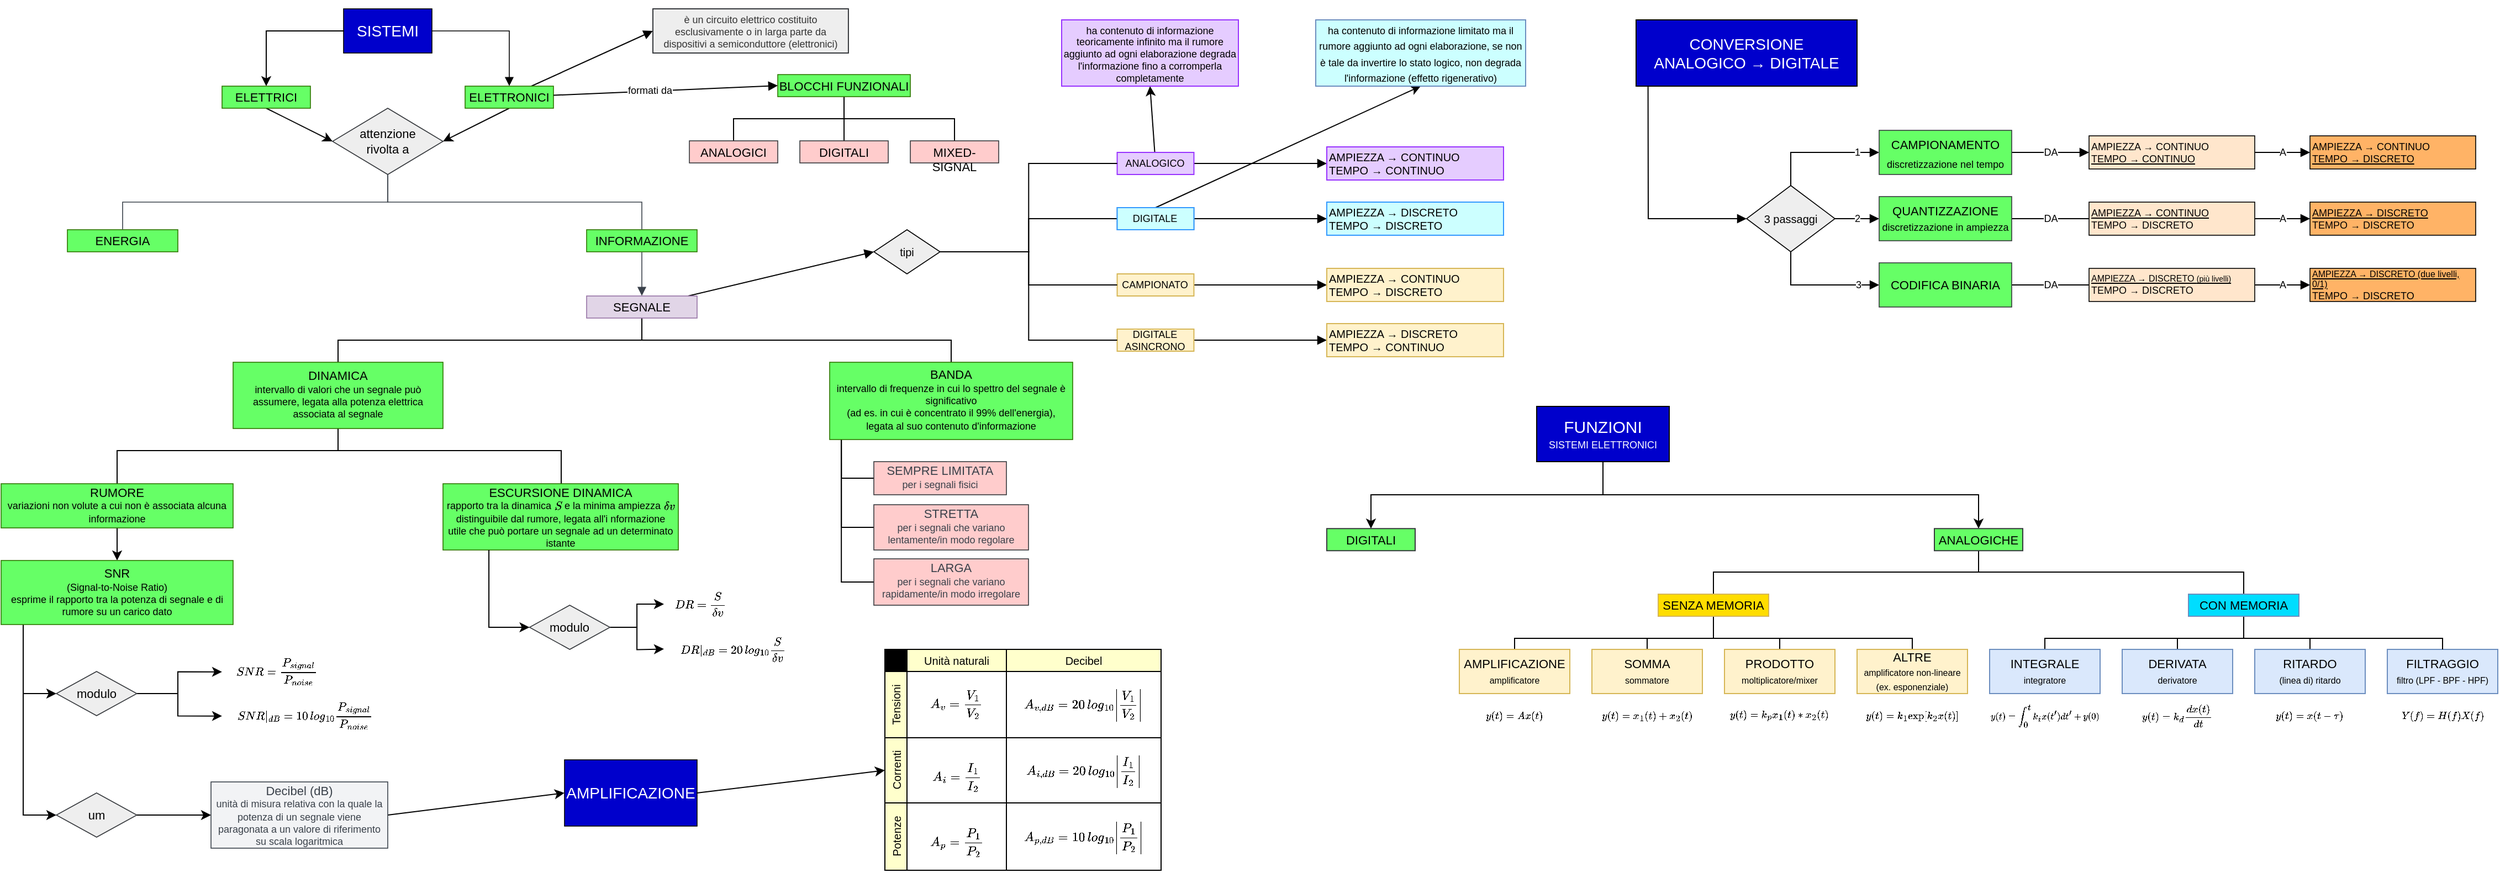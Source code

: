 <mxfile version="19.0.0" type="github">
  <diagram id="KbQLy3OMnYTvDfTse-Bw" name="Page-1">
    <mxGraphModel dx="3520" dy="3667" grid="1" gridSize="10" guides="1" tooltips="1" connect="1" arrows="1" fold="1" page="1" pageScale="1" pageWidth="1169" pageHeight="827" math="1" shadow="0">
      <root>
        <mxCell id="0" />
        <mxCell id="1" parent="0" />
        <mxCell id="S8-AEcQRGxQJLUGlmGjb-95" style="edgeStyle=orthogonalEdgeStyle;rounded=0;orthogonalLoop=1;jettySize=auto;html=1;entryX=0.5;entryY=0;entryDx=0;entryDy=0;fontSize=11;strokeColor=#000000;" parent="1" source="V_KuhvTImbU-2_eGopWf-1" target="V_KuhvTImbU-2_eGopWf-2" edge="1">
          <mxGeometry relative="1" as="geometry" />
        </mxCell>
        <UserObject label="SISTEMI" lucidchartObjectId="9QElXrMDOgw3" id="V_KuhvTImbU-2_eGopWf-1">
          <mxCell style="html=1;overflow=block;blockSpacing=1;whiteSpace=wrap;fontSize=14;spacing=9;strokeOpacity=100;fillOpacity=100;rounded=0;absoluteArcSize=1;arcSize=9;strokeWidth=0.8;fillColor=#0000CC;strokeColor=#000000;fontColor=#FFFFFF;container=0;" parent="1" vertex="1">
            <mxGeometry x="340" y="-1630" width="80" height="40" as="geometry" />
          </mxCell>
        </UserObject>
        <mxCell id="S8-AEcQRGxQJLUGlmGjb-93" style="rounded=0;orthogonalLoop=1;jettySize=auto;html=1;entryX=0;entryY=0.5;entryDx=0;entryDy=0;fontSize=11;exitX=0.5;exitY=1;exitDx=0;exitDy=0;" parent="1" source="V_KuhvTImbU-2_eGopWf-2" target="V_KuhvTImbU-2_eGopWf-6" edge="1">
          <mxGeometry relative="1" as="geometry" />
        </mxCell>
        <UserObject label="ELETTRICI" lucidchartObjectId="oREl5EtMewR." id="V_KuhvTImbU-2_eGopWf-2">
          <mxCell style="html=1;overflow=block;blockSpacing=1;whiteSpace=wrap;fontSize=11;spacing=0;strokeOpacity=100;fillOpacity=100;rounded=0;absoluteArcSize=1;arcSize=9;strokeWidth=0.8;fillColor=#66FF66;strokeColor=#2D7600;fontColor=#000000;container=0;" parent="1" vertex="1">
            <mxGeometry x="230" y="-1560" width="80" height="20" as="geometry" />
          </mxCell>
        </UserObject>
        <mxCell id="S8-AEcQRGxQJLUGlmGjb-92" style="rounded=0;orthogonalLoop=1;jettySize=auto;html=1;entryX=1;entryY=0.5;entryDx=0;entryDy=0;fontSize=11;exitX=0.5;exitY=1;exitDx=0;exitDy=0;" parent="1" source="V_KuhvTImbU-2_eGopWf-3" target="V_KuhvTImbU-2_eGopWf-6" edge="1">
          <mxGeometry relative="1" as="geometry" />
        </mxCell>
        <mxCell id="HUOxFKLSnK8g2RsHbuWe-12" style="edgeStyle=none;rounded=0;jumpStyle=none;jumpSize=6;orthogonalLoop=1;jettySize=auto;html=1;entryX=0;entryY=0.5;entryDx=0;entryDy=0;fontSize=9;startFill=1;endArrow=block;endFill=1;sourcePerimeterSpacing=0;targetPerimeterSpacing=0;strokeWidth=1;exitX=0.75;exitY=0;exitDx=0;exitDy=0;" parent="1" source="V_KuhvTImbU-2_eGopWf-3" target="HUOxFKLSnK8g2RsHbuWe-11" edge="1">
          <mxGeometry relative="1" as="geometry" />
        </mxCell>
        <UserObject label="ELETTRONICI" lucidchartObjectId="GREljfqATe~l" id="V_KuhvTImbU-2_eGopWf-3">
          <mxCell style="html=1;overflow=block;blockSpacing=1;whiteSpace=wrap;fontSize=11;spacing=0;strokeOpacity=100;fillOpacity=100;rounded=0;absoluteArcSize=1;arcSize=9;strokeWidth=0.8;fillColor=#66FF66;strokeColor=#2D7600;fontColor=#000000;container=0;" parent="1" vertex="1">
            <mxGeometry x="450" y="-1560" width="80" height="20" as="geometry" />
          </mxCell>
        </UserObject>
        <UserObject label="" lucidchartObjectId="fVElLN0B~Lug" id="V_KuhvTImbU-2_eGopWf-5">
          <mxCell style="html=1;jettySize=18;whiteSpace=wrap;fontSize=13;strokeColor=#000000;strokeOpacity=100;strokeWidth=0.8;rounded=0;arcSize=0;edgeStyle=orthogonalEdgeStyle;startArrow=none;endArrow=block;endFill=1;exitX=1.002;exitY=0.5;exitPerimeter=0;entryX=0.5;entryY=-0.008;entryPerimeter=0;" parent="1" source="V_KuhvTImbU-2_eGopWf-1" target="V_KuhvTImbU-2_eGopWf-3" edge="1">
            <mxGeometry width="100" height="100" relative="1" as="geometry">
              <Array as="points" />
            </mxGeometry>
          </mxCell>
        </UserObject>
        <UserObject label="attenzione&lt;br&gt;rivolta a" lucidchartObjectId="2ZElksRTVC9U" id="V_KuhvTImbU-2_eGopWf-6">
          <mxCell style="html=1;overflow=block;blockSpacing=1;whiteSpace=wrap;rhombus;fontSize=11;spacing=2;strokeColor=#36393d;strokeOpacity=100;fillOpacity=100;rounded=0;absoluteArcSize=1;arcSize=9;fillColor=#eeeeee;strokeWidth=0.8;align=center;labelPosition=center;verticalLabelPosition=middle;verticalAlign=middle;fontColor=#000000;container=0;" parent="1" vertex="1">
            <mxGeometry x="330" y="-1540" width="100" height="60" as="geometry" />
          </mxCell>
        </UserObject>
        <UserObject label="ENERGIA" lucidchartObjectId="r1El8VEPG0fk" id="V_KuhvTImbU-2_eGopWf-9">
          <mxCell style="html=1;overflow=block;blockSpacing=1;whiteSpace=wrap;fontSize=11;align=center;spacing=3.8;strokeOpacity=100;fillOpacity=100;rounded=0;absoluteArcSize=1;arcSize=9;strokeWidth=0.8;fillColor=#66FF66;strokeColor=#2D7600;fontColor=#000000;container=0;" parent="1" vertex="1">
            <mxGeometry x="90" y="-1430" width="100" height="20" as="geometry" />
          </mxCell>
        </UserObject>
        <UserObject label="INFORMAZIONE" lucidchartObjectId="41ElJIFpAn1h" id="V_KuhvTImbU-2_eGopWf-10">
          <mxCell style="html=1;overflow=block;blockSpacing=1;whiteSpace=wrap;fontSize=11;spacing=3.8;strokeOpacity=100;fillOpacity=100;rounded=0;absoluteArcSize=1;arcSize=9;strokeWidth=0.8;fillColor=#66FF66;strokeColor=#2D7600;fontColor=#000000;container=0;" parent="1" vertex="1">
            <mxGeometry x="560" y="-1430" width="100" height="20" as="geometry" />
          </mxCell>
        </UserObject>
        <mxCell id="S8-AEcQRGxQJLUGlmGjb-97" style="edgeStyle=orthogonalEdgeStyle;rounded=0;orthogonalLoop=1;jettySize=auto;html=1;entryX=0.5;entryY=0;entryDx=0;entryDy=0;fontSize=11;endArrow=none;endFill=0;" parent="1" source="V_KuhvTImbU-2_eGopWf-11" target="V_KuhvTImbU-2_eGopWf-15" edge="1">
          <mxGeometry relative="1" as="geometry">
            <Array as="points">
              <mxPoint x="793.03" y="-1530.47" />
              <mxPoint x="893.03" y="-1530.47" />
            </Array>
          </mxGeometry>
        </mxCell>
        <mxCell id="S8-AEcQRGxQJLUGlmGjb-98" style="edgeStyle=orthogonalEdgeStyle;rounded=0;orthogonalLoop=1;jettySize=auto;html=1;entryX=0.5;entryY=0;entryDx=0;entryDy=0;fontSize=11;endArrow=none;endFill=0;" parent="1" source="V_KuhvTImbU-2_eGopWf-11" target="V_KuhvTImbU-2_eGopWf-14" edge="1">
          <mxGeometry relative="1" as="geometry" />
        </mxCell>
        <mxCell id="S8-AEcQRGxQJLUGlmGjb-99" style="edgeStyle=orthogonalEdgeStyle;rounded=0;orthogonalLoop=1;jettySize=auto;html=1;entryX=0.5;entryY=0;entryDx=0;entryDy=0;fontSize=11;endArrow=none;endFill=0;" parent="1" source="V_KuhvTImbU-2_eGopWf-11" target="V_KuhvTImbU-2_eGopWf-13" edge="1">
          <mxGeometry relative="1" as="geometry">
            <Array as="points">
              <mxPoint x="793.03" y="-1530.47" />
              <mxPoint x="693.03" y="-1530.47" />
            </Array>
          </mxGeometry>
        </mxCell>
        <UserObject label="BLOCCHI FUNZIONALI" lucidchartObjectId="E5El9gGK8zPB" id="V_KuhvTImbU-2_eGopWf-11">
          <mxCell style="html=1;overflow=block;blockSpacing=1;whiteSpace=wrap;fontSize=11;spacing=0;strokeOpacity=100;fillOpacity=100;rounded=0;absoluteArcSize=1;arcSize=9;strokeWidth=0.8;fillColor=#66FF66;strokeColor=#2D7600;fontColor=#000000;container=0;" parent="1" vertex="1">
            <mxGeometry x="733.03" y="-1570.47" width="120" height="20" as="geometry" />
          </mxCell>
        </UserObject>
        <mxCell id="S8-AEcQRGxQJLUGlmGjb-33" style="rounded=0;orthogonalLoop=1;jettySize=auto;html=1;entryX=0;entryY=0.5;entryDx=0;entryDy=0;fontFamily=Helvetica;fontSize=9;endArrow=block;endFill=1;strokeColor=#000000;" parent="1" source="V_KuhvTImbU-2_eGopWf-3" target="V_KuhvTImbU-2_eGopWf-11" edge="1">
          <mxGeometry relative="1" as="geometry" />
        </mxCell>
        <mxCell id="HUOxFKLSnK8g2RsHbuWe-13" value="formati da" style="edgeLabel;html=1;align=center;verticalAlign=middle;resizable=0;points=[];fontSize=9;" parent="S8-AEcQRGxQJLUGlmGjb-33" vertex="1" connectable="0">
          <mxGeometry x="-0.213" y="1" relative="1" as="geometry">
            <mxPoint x="7" as="offset" />
          </mxGeometry>
        </mxCell>
        <UserObject label="ANALOGICI" lucidchartObjectId="~5ElXes_VRlE" id="V_KuhvTImbU-2_eGopWf-13">
          <mxCell style="html=1;overflow=block;blockSpacing=1;whiteSpace=wrap;fontSize=11;spacing=3.8;strokeColor=#36393d;strokeOpacity=100;fillOpacity=100;rounded=0;absoluteArcSize=1;arcSize=9;fillColor=#ffcccc;strokeWidth=0.8;container=0;" parent="1" vertex="1">
            <mxGeometry x="653.03" y="-1510.47" width="80" height="20" as="geometry" />
          </mxCell>
        </UserObject>
        <UserObject label="DIGITALI" lucidchartObjectId="h6ElQ-4IRWUj" id="V_KuhvTImbU-2_eGopWf-14">
          <mxCell style="html=1;overflow=block;blockSpacing=1;whiteSpace=wrap;fontSize=11;spacing=3.8;strokeColor=#36393d;strokeOpacity=100;fillOpacity=100;rounded=0;absoluteArcSize=1;arcSize=9;fillColor=#ffcccc;strokeWidth=0.8;container=0;" parent="1" vertex="1">
            <mxGeometry x="753.03" y="-1510.47" width="80" height="20" as="geometry" />
          </mxCell>
        </UserObject>
        <UserObject label="MIXED-SIGNAL" lucidchartObjectId="l6El-GRD.1cs" id="V_KuhvTImbU-2_eGopWf-15">
          <mxCell style="html=1;overflow=block;blockSpacing=1;whiteSpace=wrap;fontSize=11;spacing=3.8;strokeColor=#36393d;strokeOpacity=100;fillOpacity=100;rounded=0;absoluteArcSize=1;arcSize=9;fillColor=#ffcccc;strokeWidth=0.8;container=0;" parent="1" vertex="1">
            <mxGeometry x="853.03" y="-1510.47" width="80" height="20" as="geometry" />
          </mxCell>
        </UserObject>
        <mxCell id="S8-AEcQRGxQJLUGlmGjb-69" style="edgeStyle=orthogonalEdgeStyle;rounded=0;orthogonalLoop=1;jettySize=auto;html=1;entryX=0.5;entryY=0;entryDx=0;entryDy=0;fontSize=9;exitX=0.5;exitY=1;exitDx=0;exitDy=0;endArrow=none;endFill=0;" parent="1" source="V_KuhvTImbU-2_eGopWf-19" target="V_KuhvTImbU-2_eGopWf-21" edge="1">
          <mxGeometry relative="1" as="geometry">
            <Array as="points">
              <mxPoint x="610" y="-1330" />
              <mxPoint x="335" y="-1330" />
            </Array>
          </mxGeometry>
        </mxCell>
        <mxCell id="S8-AEcQRGxQJLUGlmGjb-70" style="edgeStyle=orthogonalEdgeStyle;rounded=0;orthogonalLoop=1;jettySize=auto;html=1;entryX=0.5;entryY=0;entryDx=0;entryDy=0;fontSize=9;exitX=0.5;exitY=1;exitDx=0;exitDy=0;endArrow=none;endFill=0;" parent="1" source="V_KuhvTImbU-2_eGopWf-19" target="V_KuhvTImbU-2_eGopWf-22" edge="1">
          <mxGeometry relative="1" as="geometry">
            <Array as="points">
              <mxPoint x="610" y="-1330" />
              <mxPoint x="890" y="-1330" />
            </Array>
          </mxGeometry>
        </mxCell>
        <mxCell id="S8-AEcQRGxQJLUGlmGjb-112" style="edgeStyle=none;rounded=0;jumpSize=6;orthogonalLoop=1;jettySize=auto;html=1;entryX=0;entryY=0.5;entryDx=0;entryDy=0;fontSize=10;endArrow=block;endFill=1;endSize=6;strokeWidth=1;" parent="1" source="V_KuhvTImbU-2_eGopWf-19" target="S8-AEcQRGxQJLUGlmGjb-106" edge="1">
          <mxGeometry relative="1" as="geometry" />
        </mxCell>
        <UserObject label="SEGNALE" lucidchartObjectId="i~ElQbq9KEDh" id="V_KuhvTImbU-2_eGopWf-19">
          <mxCell style="html=1;overflow=block;blockSpacing=1;whiteSpace=wrap;fontSize=11;spacing=3.8;strokeOpacity=100;fillOpacity=100;rounded=0;absoluteArcSize=1;arcSize=9;strokeWidth=0.8;fillColor=#e1d5e7;strokeColor=#9673a6;container=0;" parent="1" vertex="1">
            <mxGeometry x="560" y="-1370" width="100" height="20" as="geometry" />
          </mxCell>
        </UserObject>
        <UserObject label="" lucidchartObjectId="vaFlGMC20mRY" id="V_KuhvTImbU-2_eGopWf-20">
          <mxCell style="html=1;jettySize=18;whiteSpace=wrap;fontSize=13;strokeColor=#3a414a;strokeOpacity=100;strokeWidth=0.8;rounded=0;arcSize=12;edgeStyle=orthogonalEdgeStyle;startArrow=none;endArrow=block;endFill=1;exitX=0.5;exitY=1.012;exitPerimeter=0;entryX=0.5;entryY=-0.008;entryPerimeter=0;" parent="1" source="V_KuhvTImbU-2_eGopWf-10" target="V_KuhvTImbU-2_eGopWf-19" edge="1">
            <mxGeometry width="100" height="100" relative="1" as="geometry">
              <Array as="points" />
            </mxGeometry>
          </mxCell>
        </UserObject>
        <mxCell id="S8-AEcQRGxQJLUGlmGjb-72" style="edgeStyle=orthogonalEdgeStyle;rounded=0;orthogonalLoop=1;jettySize=auto;html=1;entryX=0.5;entryY=0;entryDx=0;entryDy=0;fontSize=9;endArrow=none;endFill=0;" parent="1" source="V_KuhvTImbU-2_eGopWf-21" target="V_KuhvTImbU-2_eGopWf-23" edge="1">
          <mxGeometry relative="1" as="geometry">
            <Array as="points">
              <mxPoint x="335" y="-1230" />
              <mxPoint x="135" y="-1230" />
            </Array>
          </mxGeometry>
        </mxCell>
        <mxCell id="S8-AEcQRGxQJLUGlmGjb-73" style="edgeStyle=orthogonalEdgeStyle;rounded=0;orthogonalLoop=1;jettySize=auto;html=1;fontSize=9;endArrow=none;endFill=0;" parent="1" source="V_KuhvTImbU-2_eGopWf-21" target="V_KuhvTImbU-2_eGopWf-25" edge="1">
          <mxGeometry relative="1" as="geometry">
            <Array as="points">
              <mxPoint x="335" y="-1230" />
              <mxPoint x="537" y="-1230" />
            </Array>
          </mxGeometry>
        </mxCell>
        <UserObject label="&lt;div style=&quot;display: flex; justify-content: center; text-align: center; align-items: baseline; font-size: 9px; line-height: 1.25; margin-top: -2px;&quot;&gt;&lt;span style=&quot;&quot;&gt;&lt;span style=&quot;font-size: 11px;&quot;&gt;DINAMICA&lt;br style=&quot;font-size: 11px;&quot;&gt;&lt;/span&gt;&lt;span style=&quot;&quot;&gt;intervallo di valori che un segnale può assumere, legata alla potenza elettrica associata al segnale&lt;/span&gt;&lt;/span&gt;&lt;/div&gt;" lucidchartObjectId="CaFlC.bQDcfy" id="V_KuhvTImbU-2_eGopWf-21">
          <mxCell style="html=1;overflow=block;blockSpacing=1;whiteSpace=wrap;fontSize=11;spacing=3.8;strokeOpacity=100;fillOpacity=100;rounded=0;absoluteArcSize=1;arcSize=9;strokeWidth=0.8;fontFamily=Helvetica;fillColor=#66FF66;strokeColor=#2D7600;fontColor=#000000;container=0;" parent="1" vertex="1">
            <mxGeometry x="240" y="-1310" width="190" height="60" as="geometry" />
          </mxCell>
        </UserObject>
        <mxCell id="S8-AEcQRGxQJLUGlmGjb-89" style="edgeStyle=orthogonalEdgeStyle;rounded=0;orthogonalLoop=1;jettySize=auto;html=1;exitX=0.048;exitY=1;exitDx=0;exitDy=0;exitPerimeter=0;entryX=0;entryY=0.5;entryDx=0;entryDy=0;fontSize=9;endArrow=none;endFill=0;" parent="1" source="V_KuhvTImbU-2_eGopWf-22" target="V_KuhvTImbU-2_eGopWf-54" edge="1">
          <mxGeometry relative="1" as="geometry">
            <Array as="points">
              <mxPoint x="791" y="-1160" />
            </Array>
          </mxGeometry>
        </mxCell>
        <mxCell id="S8-AEcQRGxQJLUGlmGjb-90" style="edgeStyle=orthogonalEdgeStyle;rounded=0;orthogonalLoop=1;jettySize=auto;html=1;exitX=0.048;exitY=1.003;exitDx=0;exitDy=0;exitPerimeter=0;entryX=0;entryY=0.5;entryDx=0;entryDy=0;fontSize=9;endArrow=none;endFill=0;" parent="1" source="V_KuhvTImbU-2_eGopWf-22" target="V_KuhvTImbU-2_eGopWf-55" edge="1">
          <mxGeometry relative="1" as="geometry">
            <Array as="points">
              <mxPoint x="791" y="-1111" />
            </Array>
          </mxGeometry>
        </mxCell>
        <mxCell id="S8-AEcQRGxQJLUGlmGjb-91" style="edgeStyle=orthogonalEdgeStyle;rounded=0;orthogonalLoop=1;jettySize=auto;html=1;exitX=0.048;exitY=1;exitDx=0;exitDy=0;exitPerimeter=0;entryX=0;entryY=0.5;entryDx=0;entryDy=0;fontSize=9;endArrow=none;endFill=0;" parent="1" source="V_KuhvTImbU-2_eGopWf-22" target="V_KuhvTImbU-2_eGopWf-53" edge="1">
          <mxGeometry relative="1" as="geometry">
            <Array as="points">
              <mxPoint x="791" y="-1205" />
            </Array>
          </mxGeometry>
        </mxCell>
        <UserObject label="&lt;div style=&quot;display: flex; justify-content: center; text-align: center; align-items: baseline; font-size: 11px; line-height: 1.25; margin-top: -2px;&quot;&gt;&lt;span style=&quot;font-size: 9px;&quot;&gt;&lt;span style=&quot;font-size: 11px;&quot;&gt;BANDA&lt;br style=&quot;font-size: 11px;&quot;&gt;&lt;/span&gt;&lt;span style=&quot;&quot;&gt;intervallo di frequenze in cui lo spettro del segnale è significativo&lt;br style=&quot;&quot;&gt;(ad es. in cui è concentrato il 99% dell&#39;energia), legata al suo contenuto d&#39;informazione&lt;br style=&quot;font-size: 11px;&quot;&gt;&lt;/span&gt;&lt;/span&gt;&lt;/div&gt;" lucidchartObjectId="NaFljsvgDDDa" id="V_KuhvTImbU-2_eGopWf-22">
          <mxCell style="html=1;overflow=block;blockSpacing=1;whiteSpace=wrap;fontSize=11;spacing=3.8;strokeOpacity=100;fillOpacity=100;rounded=0;absoluteArcSize=1;arcSize=9;strokeWidth=0.8;fillColor=#66FF66;strokeColor=#2D7600;fontColor=#000000;container=0;points=[[0,0,0,0,0],[0,0.24,0,0,0],[0,0.5,0,0,0],[0,0.76,0,0,0],[0,1,0,0,0],[0.05,1,0,0,2],[0.25,0,0,0,0],[0.25,1,0,0,0],[0.5,0,0,0,0],[0.5,1,0,0,0],[0.75,0,0,0,0],[0.75,1,0,0,0],[1,0,0,0,0],[1,0.26,0,0,0],[1,0.5,0,0,0],[1,0.76,0,0,0],[1,1,0,0,0]];" parent="1" vertex="1">
            <mxGeometry x="780" y="-1310" width="220" height="70" as="geometry" />
          </mxCell>
        </UserObject>
        <mxCell id="S8-AEcQRGxQJLUGlmGjb-68" style="edgeStyle=orthogonalEdgeStyle;rounded=0;orthogonalLoop=1;jettySize=auto;html=1;entryX=0.5;entryY=0;entryDx=0;entryDy=0;fontSize=9;" parent="1" source="V_KuhvTImbU-2_eGopWf-23" target="V_KuhvTImbU-2_eGopWf-27" edge="1">
          <mxGeometry relative="1" as="geometry" />
        </mxCell>
        <UserObject label="&lt;div style=&quot;display: flex; justify-content: center; text-align: center; align-items: baseline; font-size: 9px; line-height: 1.25; margin-top: -2px;&quot;&gt;&lt;span style=&quot;&quot;&gt;&lt;span style=&quot;font-size: 11px;&quot;&gt;RUMORE&lt;br style=&quot;font-size: 11px;&quot;&gt;&lt;/span&gt;&lt;span style=&quot;&quot;&gt;variazioni non volute a cui non è associata alcuna informazione&lt;/span&gt;&lt;/span&gt;&lt;/div&gt;" lucidchartObjectId="ceFloytlK~nw" id="V_KuhvTImbU-2_eGopWf-23">
          <mxCell style="html=1;overflow=block;blockSpacing=1;whiteSpace=wrap;fontSize=11;spacing=3.8;strokeOpacity=100;fillOpacity=100;rounded=0;absoluteArcSize=1;arcSize=9;strokeWidth=0.8;fillColor=#66FF66;strokeColor=#2D7600;fontColor=#000000;container=0;" parent="1" vertex="1">
            <mxGeometry x="30" y="-1200" width="210" height="40" as="geometry" />
          </mxCell>
        </UserObject>
        <UserObject label="&lt;div style=&quot;display: flex; justify-content: center; text-align: center; align-items: baseline; font-size: 9px; line-height: 1.25; margin-top: -2px;&quot;&gt;&lt;span style=&quot;&quot;&gt;&lt;span style=&quot;font-size: 11px;&quot;&gt;ESCURSIONE DINAMICA&lt;br style=&quot;font-size: 11px;&quot;&gt;&lt;/span&gt;&lt;span style=&quot;&quot;&gt;rapporto tra la dinamica \(S\) e la minima ampiezza \(\delta v\) distinguibile dal rumore, legata all&#39;i nformazione utile che può portare un segnale ad un determinato istante&lt;/span&gt;&lt;/span&gt;&lt;/div&gt;" lucidchartObjectId="-iFlFDH.yqT3" id="V_KuhvTImbU-2_eGopWf-25">
          <mxCell style="html=1;overflow=block;blockSpacing=1;whiteSpace=wrap;fontSize=11;spacing=3.8;strokeOpacity=100;fillOpacity=100;rounded=0;absoluteArcSize=1;arcSize=9;strokeWidth=0.8;fillColor=#66FF66;strokeColor=#2D7600;fontColor=#000000;container=0;" parent="1" vertex="1">
            <mxGeometry x="430" y="-1200" width="213.03" height="60" as="geometry" />
          </mxCell>
        </UserObject>
        <mxCell id="bP6iZzroc04yHyCrc2Ij-1" style="edgeStyle=orthogonalEdgeStyle;orthogonalLoop=1;jettySize=auto;html=1;entryX=0;entryY=0.5;entryDx=0;entryDy=0;rounded=0;" parent="1" source="V_KuhvTImbU-2_eGopWf-27" target="V_KuhvTImbU-2_eGopWf-31" edge="1">
          <mxGeometry relative="1" as="geometry">
            <Array as="points">
              <mxPoint x="50" y="-1010" />
            </Array>
          </mxGeometry>
        </mxCell>
        <mxCell id="bP6iZzroc04yHyCrc2Ij-2" style="edgeStyle=orthogonalEdgeStyle;rounded=0;orthogonalLoop=1;jettySize=auto;html=1;entryX=0;entryY=0.5;entryDx=0;entryDy=0;" parent="1" source="V_KuhvTImbU-2_eGopWf-27" target="V_KuhvTImbU-2_eGopWf-32" edge="1">
          <mxGeometry relative="1" as="geometry">
            <Array as="points">
              <mxPoint x="50" y="-900" />
            </Array>
          </mxGeometry>
        </mxCell>
        <UserObject label="&lt;div style=&quot;display: flex; justify-content: center; text-align: center; align-items: baseline; font-size: 9px; line-height: 1.25; margin-top: -2px;&quot;&gt;&lt;span style=&quot;&quot;&gt;&lt;span style=&quot;font-size: 11px;&quot;&gt;SNR&lt;br style=&quot;font-size: 11px;&quot;&gt;&lt;/span&gt;&lt;span style=&quot;&quot;&gt;(Signal-to-Noise Ratio)&lt;br style=&quot;font-size: 11px;&quot;&gt;esprime il rapporto tra la potenza di segnale e di rumore su un carico dato&lt;/span&gt;&lt;/span&gt;&lt;/div&gt;" lucidchartObjectId="NlFl~mT72mBA" id="V_KuhvTImbU-2_eGopWf-27">
          <mxCell style="html=1;overflow=block;blockSpacing=1;whiteSpace=wrap;fontSize=11;spacing=3.8;strokeOpacity=100;fillOpacity=100;rounded=0;absoluteArcSize=1;arcSize=9;strokeWidth=0.8;fillColor=#66FF66;strokeColor=#2D7600;fontColor=#000000;container=0;" parent="1" vertex="1">
            <mxGeometry x="30" y="-1130.5" width="210" height="58" as="geometry" />
          </mxCell>
        </UserObject>
        <UserObject label="" lucidchartObjectId="zpFlL2CMC-he" id="V_KuhvTImbU-2_eGopWf-29">
          <mxCell style="html=1;jettySize=18;whiteSpace=wrap;fontSize=13;strokeColor=#3a414a;strokeOpacity=100;strokeWidth=0.8;rounded=0;arcSize=0;edgeStyle=orthogonalEdgeStyle;startArrow=none;endArrow=none;endFill=0;exitX=0.5;exitY=0.991;exitPerimeter=0;entryX=0.5;entryY=-0.012;entryPerimeter=0;" parent="1" source="V_KuhvTImbU-2_eGopWf-6" target="V_KuhvTImbU-2_eGopWf-9" edge="1">
            <mxGeometry width="100" height="100" relative="1" as="geometry">
              <Array as="points" />
            </mxGeometry>
          </mxCell>
        </UserObject>
        <UserObject label="" lucidchartObjectId="CpFlIvJUsDqa" id="V_KuhvTImbU-2_eGopWf-30">
          <mxCell style="html=1;jettySize=18;whiteSpace=wrap;fontSize=13;strokeColor=#3a414a;strokeOpacity=100;strokeWidth=0.8;rounded=0;arcSize=0;edgeStyle=orthogonalEdgeStyle;startArrow=none;endArrow=none;endFill=0;exitX=0.5;exitY=0.991;exitPerimeter=0;entryX=0.5;entryY=-0.012;entryPerimeter=0;" parent="1" source="V_KuhvTImbU-2_eGopWf-6" target="V_KuhvTImbU-2_eGopWf-10" edge="1">
            <mxGeometry width="100" height="100" relative="1" as="geometry">
              <Array as="points" />
            </mxGeometry>
          </mxCell>
        </UserObject>
        <mxCell id="S8-AEcQRGxQJLUGlmGjb-74" style="edgeStyle=orthogonalEdgeStyle;rounded=0;orthogonalLoop=1;jettySize=auto;html=1;entryX=0;entryY=0.5;entryDx=0;entryDy=0;fontSize=10;" parent="1" source="V_KuhvTImbU-2_eGopWf-31" target="63lxZahk68hWmBlvhvrG-60" edge="1">
          <mxGeometry relative="1" as="geometry">
            <mxPoint x="220" y="-1039.685" as="targetPoint" />
            <Array as="points">
              <mxPoint x="190" y="-1010" />
              <mxPoint x="190" y="-1030" />
            </Array>
          </mxGeometry>
        </mxCell>
        <mxCell id="S8-AEcQRGxQJLUGlmGjb-75" style="edgeStyle=orthogonalEdgeStyle;rounded=0;orthogonalLoop=1;jettySize=auto;html=1;entryX=0;entryY=0.5;entryDx=0;entryDy=0;fontSize=10;" parent="1" source="V_KuhvTImbU-2_eGopWf-31" target="63lxZahk68hWmBlvhvrG-62" edge="1">
          <mxGeometry relative="1" as="geometry">
            <mxPoint x="220" y="-980" as="targetPoint" />
            <Array as="points">
              <mxPoint x="190" y="-1010" />
              <mxPoint x="190" y="-990" />
            </Array>
          </mxGeometry>
        </mxCell>
        <UserObject label="modulo" lucidchartObjectId="kuFlH_ao~T5j" id="V_KuhvTImbU-2_eGopWf-31">
          <mxCell style="html=1;overflow=block;blockSpacing=1;whiteSpace=wrap;rhombus;fontSize=11;spacing=3.8;strokeColor=#36393d;strokeOpacity=100;fillOpacity=100;rounded=0;absoluteArcSize=1;arcSize=9;fillColor=#eeeeee;strokeWidth=0.8;fontColor=#000000;container=0;" parent="1" vertex="1">
            <mxGeometry x="80" y="-1030" width="72.87" height="40" as="geometry" />
          </mxCell>
        </UserObject>
        <UserObject label="um" lucidchartObjectId="7uFlqthe8yNe" id="V_KuhvTImbU-2_eGopWf-32">
          <mxCell style="html=1;overflow=block;blockSpacing=1;whiteSpace=wrap;rhombus;fontSize=11;spacing=3.8;strokeColor=#36393d;strokeOpacity=100;fillOpacity=100;rounded=0;absoluteArcSize=1;arcSize=9;fillColor=#eeeeee;strokeWidth=0.8;fontColor=#000000;container=0;" parent="1" vertex="1">
            <mxGeometry x="80" y="-920" width="72.87" height="40" as="geometry" />
          </mxCell>
        </UserObject>
        <mxCell id="96M0zjr4_rp7GjVEyhmA-2" style="rounded=0;orthogonalLoop=1;jettySize=auto;html=1;entryX=0;entryY=0.5;entryDx=0;entryDy=0;exitX=1;exitY=0.5;exitDx=0;exitDy=0;" parent="1" source="V_KuhvTImbU-2_eGopWf-37" target="96M0zjr4_rp7GjVEyhmA-1" edge="1">
          <mxGeometry relative="1" as="geometry" />
        </mxCell>
        <UserObject label="&lt;div style=&quot;display: flex; justify-content: center; text-align: center; align-items: baseline; line-height: 1.25; margin-top: -2px; font-size: 9px;&quot;&gt;&lt;span&gt;&lt;span style=&quot;color: rgb(58, 65, 74);&quot;&gt;&lt;font style=&quot;font-size: 11px;&quot;&gt;Decibel (dB)&lt;/font&gt;&lt;br&gt;&lt;/span&gt;&lt;span style=&quot;color: rgb(58, 65, 74);&quot;&gt;unità di misura relativa con la quale la potenza di un segnale viene paragonata a un valore di riferimento su scala logaritmica&lt;/span&gt;&lt;/span&gt;&lt;/div&gt;" lucidchartObjectId="TzFl0S9uKZ~m" id="V_KuhvTImbU-2_eGopWf-37">
          <mxCell style="html=1;overflow=block;blockSpacing=1;whiteSpace=wrap;fontSize=13;spacing=3.8;strokeColor=#3a414a;strokeOpacity=100;fillOpacity=100;rounded=0;absoluteArcSize=1;arcSize=9;fillColor=#f2f3f5;strokeWidth=0.8;container=0;" parent="1" vertex="1">
            <mxGeometry x="220" y="-930" width="160" height="60" as="geometry" />
          </mxCell>
        </UserObject>
        <mxCell id="S8-AEcQRGxQJLUGlmGjb-23" style="edgeStyle=elbowEdgeStyle;rounded=0;orthogonalLoop=1;jettySize=auto;html=1;fontFamily=Helvetica;fontSize=14;" parent="1" source="V_KuhvTImbU-2_eGopWf-32" target="V_KuhvTImbU-2_eGopWf-37" edge="1">
          <mxGeometry relative="1" as="geometry" />
        </mxCell>
        <mxCell id="S8-AEcQRGxQJLUGlmGjb-77" style="edgeStyle=orthogonalEdgeStyle;rounded=0;orthogonalLoop=1;jettySize=auto;html=1;entryX=0;entryY=0.5;entryDx=0;entryDy=0;fontSize=10;" parent="1" source="V_KuhvTImbU-2_eGopWf-39" edge="1">
          <mxGeometry relative="1" as="geometry">
            <mxPoint x="630" y="-1050.315" as="targetPoint" />
          </mxGeometry>
        </mxCell>
        <mxCell id="S8-AEcQRGxQJLUGlmGjb-78" style="edgeStyle=orthogonalEdgeStyle;rounded=0;orthogonalLoop=1;jettySize=auto;html=1;entryX=0;entryY=0.5;entryDx=0;entryDy=0;fontSize=10;" parent="1" source="V_KuhvTImbU-2_eGopWf-39" target="63lxZahk68hWmBlvhvrG-63" edge="1">
          <mxGeometry relative="1" as="geometry">
            <mxPoint x="630.78" y="-1100.62" as="targetPoint" />
          </mxGeometry>
        </mxCell>
        <UserObject label="modulo" lucidchartObjectId="eGFlUj89s3dI" id="V_KuhvTImbU-2_eGopWf-39">
          <mxCell style="html=1;overflow=block;blockSpacing=1;whiteSpace=wrap;rhombus;fontSize=11;spacing=3.8;strokeColor=#36393d;strokeOpacity=100;fillOpacity=100;rounded=0;absoluteArcSize=1;arcSize=9;fillColor=#eeeeee;strokeWidth=0.8;fontColor=#000000;container=0;" parent="1" vertex="1">
            <mxGeometry x="508.3" y="-1090" width="72.834" height="40" as="geometry" />
          </mxCell>
        </UserObject>
        <mxCell id="S8-AEcQRGxQJLUGlmGjb-7" style="edgeStyle=elbowEdgeStyle;rounded=0;orthogonalLoop=1;jettySize=auto;html=1;entryX=0;entryY=0.5;entryDx=0;entryDy=0;" parent="1" source="V_KuhvTImbU-2_eGopWf-25" target="V_KuhvTImbU-2_eGopWf-39" edge="1">
          <mxGeometry relative="1" as="geometry">
            <Array as="points">
              <mxPoint x="471.552" y="-1087.625" />
            </Array>
          </mxGeometry>
        </mxCell>
        <UserObject label="&lt;div style=&quot;display: flex; justify-content: center; text-align: center; align-items: baseline; font-size: 9px; line-height: 1.25; margin-top: -2px;&quot;&gt;&lt;span style=&quot;&quot;&gt;&lt;span style=&quot;font-size: 11px; color: rgb(58, 65, 74);&quot;&gt;SEMPRE LIMITATA&lt;br style=&quot;font-size: 11px;&quot;&gt;&lt;/span&gt;&lt;span style=&quot;color: rgb(58, 65, 74);&quot;&gt;per i segnali fisici&lt;/span&gt;&lt;/span&gt;&lt;/div&gt;" lucidchartObjectId="OPFlVcPKJhmu" id="V_KuhvTImbU-2_eGopWf-53">
          <mxCell style="html=1;overflow=block;blockSpacing=1;whiteSpace=wrap;fontSize=11;spacing=3.8;strokeColor=#36393d;strokeOpacity=100;rounded=0;absoluteArcSize=1;arcSize=9;strokeWidth=0.8;fillColor=#ffcccc;container=0;" parent="1" vertex="1">
            <mxGeometry x="820" y="-1220" width="120" height="30" as="geometry" />
          </mxCell>
        </UserObject>
        <UserObject label="&lt;div style=&quot;display: flex; justify-content: center; text-align: center; align-items: baseline; font-size: 9px; line-height: 1.25; margin-top: -2px;&quot;&gt;&lt;span style=&quot;&quot;&gt;&lt;span style=&quot;font-size: 11px; color: rgb(58, 65, 74);&quot;&gt;STRETTA&lt;br style=&quot;font-size: 11px;&quot;&gt;&lt;/span&gt;&lt;font style=&quot;font-size: 9px;&quot;&gt;&lt;span style=&quot;color: rgb(58, 65, 74);&quot;&gt;per i segnali che variano lentamente/in modo regolare&lt;/span&gt;&lt;/font&gt;&lt;/span&gt;&lt;/div&gt;" lucidchartObjectId="6TFlstYmunlc" id="V_KuhvTImbU-2_eGopWf-54">
          <mxCell style="html=1;overflow=block;blockSpacing=1;whiteSpace=wrap;fontSize=11;spacing=3.8;strokeColor=#36393d;strokeOpacity=100;rounded=0;absoluteArcSize=1;arcSize=9;strokeWidth=0.8;fillColor=#ffcccc;container=0;" parent="1" vertex="1">
            <mxGeometry x="820" y="-1181" width="140" height="41" as="geometry" />
          </mxCell>
        </UserObject>
        <UserObject label="&lt;div style=&quot;display: flex; justify-content: center; text-align: center; align-items: baseline; font-size: 9px; line-height: 1.25; margin-top: -2px;&quot;&gt;&lt;span style=&quot;&quot;&gt;&lt;span style=&quot;font-size: 11px; color: rgb(58, 65, 74);&quot;&gt;LARGA&lt;br style=&quot;font-size: 11px;&quot;&gt;&lt;/span&gt;&lt;span style=&quot;color: rgb(58, 65, 74);&quot;&gt;per i segnali che variano rapidamente/in modo irregolare&lt;/span&gt;&lt;/span&gt;&lt;/div&gt;" lucidchartObjectId="8TFl-1Wmz8BK" id="V_KuhvTImbU-2_eGopWf-55">
          <mxCell style="html=1;overflow=block;blockSpacing=1;whiteSpace=wrap;fontSize=11;spacing=3.8;strokeColor=#36393d;strokeOpacity=100;rounded=0;absoluteArcSize=1;arcSize=9;strokeWidth=0.8;fillColor=#ffcccc;container=0;" parent="1" vertex="1">
            <mxGeometry x="820" y="-1132" width="140" height="42" as="geometry" />
          </mxCell>
        </UserObject>
        <mxCell id="S8-AEcQRGxQJLUGlmGjb-118" style="edgeStyle=none;rounded=0;jumpSize=6;orthogonalLoop=1;jettySize=auto;html=1;entryX=0;entryY=0.5;entryDx=0;entryDy=0;fontSize=10;endArrow=block;endFill=1;endSize=6;strokeWidth=1;" parent="1" source="S8-AEcQRGxQJLUGlmGjb-42" target="S8-AEcQRGxQJLUGlmGjb-114" edge="1">
          <mxGeometry relative="1" as="geometry" />
        </mxCell>
        <mxCell id="63lxZahk68hWmBlvhvrG-4" style="edgeStyle=none;rounded=0;orthogonalLoop=1;jettySize=auto;html=1;entryX=0.5;entryY=1;entryDx=0;entryDy=0;fontSize=11;" parent="1" source="S8-AEcQRGxQJLUGlmGjb-42" target="63lxZahk68hWmBlvhvrG-1" edge="1">
          <mxGeometry relative="1" as="geometry" />
        </mxCell>
        <mxCell id="S8-AEcQRGxQJLUGlmGjb-42" value="&lt;div&gt;ANALOGICO&lt;/div&gt;" style="rounded=0;whiteSpace=wrap;html=1;shadow=0;glass=0;fontFamily=Helvetica;fontSize=9;fillColor=#E5CCFF;strokeColor=#9933FF;container=0;" parent="1" vertex="1">
          <mxGeometry x="1040.27" y="-1500" width="69.46" height="20" as="geometry" />
        </mxCell>
        <mxCell id="S8-AEcQRGxQJLUGlmGjb-119" style="edgeStyle=none;rounded=0;jumpSize=6;orthogonalLoop=1;jettySize=auto;html=1;entryX=0;entryY=0.5;entryDx=0;entryDy=0;fontSize=10;endArrow=block;endFill=1;endSize=6;strokeWidth=1;" parent="1" source="S8-AEcQRGxQJLUGlmGjb-43" target="S8-AEcQRGxQJLUGlmGjb-115" edge="1">
          <mxGeometry relative="1" as="geometry" />
        </mxCell>
        <mxCell id="63lxZahk68hWmBlvhvrG-5" style="edgeStyle=none;rounded=0;orthogonalLoop=1;jettySize=auto;html=1;entryX=0.5;entryY=1;entryDx=0;entryDy=0;fontSize=11;exitX=0.5;exitY=0;exitDx=0;exitDy=0;" parent="1" source="S8-AEcQRGxQJLUGlmGjb-43" target="63lxZahk68hWmBlvhvrG-3" edge="1">
          <mxGeometry relative="1" as="geometry" />
        </mxCell>
        <mxCell id="S8-AEcQRGxQJLUGlmGjb-43" value="DIGITALE" style="rounded=0;whiteSpace=wrap;html=1;shadow=0;glass=0;fontFamily=Helvetica;fontSize=9;fillColor=#CCFFFF;strokeColor=#6c8ebf;container=0;" parent="1" vertex="1">
          <mxGeometry x="1040.27" y="-1450" width="69.46" height="20" as="geometry" />
        </mxCell>
        <mxCell id="S8-AEcQRGxQJLUGlmGjb-96" style="edgeStyle=orthogonalEdgeStyle;rounded=0;orthogonalLoop=1;jettySize=auto;html=1;exitX=0.5;exitY=1;exitDx=0;exitDy=0;fontSize=11;" parent="1" source="V_KuhvTImbU-2_eGopWf-15" target="V_KuhvTImbU-2_eGopWf-15" edge="1">
          <mxGeometry relative="1" as="geometry" />
        </mxCell>
        <mxCell id="S8-AEcQRGxQJLUGlmGjb-120" style="edgeStyle=none;rounded=0;jumpSize=6;orthogonalLoop=1;jettySize=auto;html=1;entryX=0;entryY=0.5;entryDx=0;entryDy=0;fontSize=10;endArrow=block;endFill=1;endSize=6;strokeWidth=1;" parent="1" source="S8-AEcQRGxQJLUGlmGjb-102" target="S8-AEcQRGxQJLUGlmGjb-116" edge="1">
          <mxGeometry relative="1" as="geometry" />
        </mxCell>
        <mxCell id="S8-AEcQRGxQJLUGlmGjb-102" value="&lt;div&gt;CAMPIONATO&lt;/div&gt;" style="rounded=0;whiteSpace=wrap;html=1;shadow=0;glass=0;fontFamily=Helvetica;fontSize=9;fillColor=#fff2cc;strokeColor=#d6b656;container=0;" parent="1" vertex="1">
          <mxGeometry x="1040.27" y="-1390" width="69.46" height="20" as="geometry" />
        </mxCell>
        <mxCell id="S8-AEcQRGxQJLUGlmGjb-121" style="edgeStyle=none;rounded=0;jumpSize=6;orthogonalLoop=1;jettySize=auto;html=1;entryX=0;entryY=0.5;entryDx=0;entryDy=0;fontSize=10;endArrow=block;endFill=1;endSize=6;strokeWidth=1;" parent="1" source="S8-AEcQRGxQJLUGlmGjb-103" target="S8-AEcQRGxQJLUGlmGjb-117" edge="1">
          <mxGeometry relative="1" as="geometry" />
        </mxCell>
        <mxCell id="S8-AEcQRGxQJLUGlmGjb-103" value="DIGITALE ASINCRONO" style="rounded=0;whiteSpace=wrap;html=1;shadow=0;glass=0;fontFamily=Helvetica;fontSize=9;fillColor=#fff2cc;strokeColor=#d6b656;container=0;" parent="1" vertex="1">
          <mxGeometry x="1040.27" y="-1340" width="69.46" height="20" as="geometry" />
        </mxCell>
        <mxCell id="S8-AEcQRGxQJLUGlmGjb-108" style="edgeStyle=orthogonalEdgeStyle;rounded=0;jumpSize=6;orthogonalLoop=1;jettySize=auto;html=1;entryX=0;entryY=0.5;entryDx=0;entryDy=0;fontSize=10;endArrow=none;endFill=0;endSize=6;strokeWidth=1;" parent="1" source="S8-AEcQRGxQJLUGlmGjb-106" target="S8-AEcQRGxQJLUGlmGjb-42" edge="1">
          <mxGeometry relative="1" as="geometry" />
        </mxCell>
        <mxCell id="S8-AEcQRGxQJLUGlmGjb-109" style="edgeStyle=orthogonalEdgeStyle;rounded=0;jumpSize=6;orthogonalLoop=1;jettySize=auto;html=1;exitX=1;exitY=0.5;exitDx=0;exitDy=0;entryX=0;entryY=0.5;entryDx=0;entryDy=0;fontSize=10;endArrow=none;endFill=0;endSize=6;strokeWidth=1;" parent="1" source="S8-AEcQRGxQJLUGlmGjb-106" target="S8-AEcQRGxQJLUGlmGjb-103" edge="1">
          <mxGeometry relative="1" as="geometry" />
        </mxCell>
        <mxCell id="S8-AEcQRGxQJLUGlmGjb-110" style="edgeStyle=orthogonalEdgeStyle;rounded=0;jumpSize=6;orthogonalLoop=1;jettySize=auto;html=1;entryX=0;entryY=0.5;entryDx=0;entryDy=0;fontSize=10;endArrow=none;endFill=0;endSize=6;strokeWidth=1;" parent="1" source="S8-AEcQRGxQJLUGlmGjb-106" target="S8-AEcQRGxQJLUGlmGjb-43" edge="1">
          <mxGeometry relative="1" as="geometry" />
        </mxCell>
        <mxCell id="S8-AEcQRGxQJLUGlmGjb-111" style="edgeStyle=orthogonalEdgeStyle;rounded=0;jumpSize=6;orthogonalLoop=1;jettySize=auto;html=1;entryX=0;entryY=0.5;entryDx=0;entryDy=0;fontSize=10;endArrow=none;endFill=0;endSize=6;strokeWidth=1;" parent="1" source="S8-AEcQRGxQJLUGlmGjb-106" target="S8-AEcQRGxQJLUGlmGjb-102" edge="1">
          <mxGeometry relative="1" as="geometry" />
        </mxCell>
        <mxCell id="S8-AEcQRGxQJLUGlmGjb-106" value="tipi" style="rhombus;whiteSpace=wrap;html=1;labelBorderColor=none;fontSize=10;rounded=0;fillColor=#EEEEEE;strokeWidth=0.8;arcSize=9;" parent="1" vertex="1">
          <mxGeometry x="820" y="-1430" width="60" height="40" as="geometry" />
        </mxCell>
        <mxCell id="S8-AEcQRGxQJLUGlmGjb-114" value="&lt;div&gt;AMPIEZZA → CONTINUO&lt;br&gt;&lt;div&gt;TEMPO → CONTINUO&lt;br&gt;&lt;/div&gt;&lt;/div&gt;" style="rounded=0;whiteSpace=wrap;html=1;labelBorderColor=none;fontSize=10;align=left;absoluteArcSize=0;fillColor=#E5CCFF;strokeColor=#9933FF;" parent="1" vertex="1">
          <mxGeometry x="1230" y="-1505" width="160" height="30" as="geometry" />
        </mxCell>
        <mxCell id="S8-AEcQRGxQJLUGlmGjb-115" value="&lt;div align=&quot;left&quot;&gt;AMPIEZZA → DISCRETO&lt;br&gt;&lt;div&gt;TEMPO → DISCRETO&lt;/div&gt;&lt;/div&gt;" style="rounded=0;whiteSpace=wrap;html=1;labelBorderColor=none;fontSize=10;align=left;fillColor=#CCFFFF;strokeColor=#3399FF;" parent="1" vertex="1">
          <mxGeometry x="1230" y="-1455" width="160" height="30" as="geometry" />
        </mxCell>
        <mxCell id="S8-AEcQRGxQJLUGlmGjb-116" value="&lt;div align=&quot;left&quot;&gt;AMPIEZZA → CONTINUO&lt;br&gt;&lt;div&gt;TEMPO → DISCRETO&lt;/div&gt;&lt;/div&gt;" style="rounded=0;whiteSpace=wrap;html=1;labelBorderColor=none;fontSize=10;align=left;fillColor=#fff2cc;strokeColor=#d6b656;" parent="1" vertex="1">
          <mxGeometry x="1230" y="-1395" width="160" height="30" as="geometry" />
        </mxCell>
        <mxCell id="S8-AEcQRGxQJLUGlmGjb-117" value="&lt;div align=&quot;left&quot;&gt;AMPIEZZA → DISCRETO&lt;br&gt;&lt;div&gt;TEMPO → CONTINUO&lt;br&gt;&lt;/div&gt;&lt;/div&gt;" style="rounded=0;whiteSpace=wrap;html=1;labelBorderColor=none;fontSize=10;align=left;fillColor=#fff2cc;strokeColor=#d6b656;" parent="1" vertex="1">
          <mxGeometry x="1230" y="-1345" width="160" height="30" as="geometry" />
        </mxCell>
        <mxCell id="S8-AEcQRGxQJLUGlmGjb-132" style="edgeStyle=elbowEdgeStyle;rounded=0;jumpSize=6;orthogonalLoop=1;jettySize=auto;html=1;entryX=0;entryY=0.5;entryDx=0;entryDy=0;fontSize=14;endArrow=block;endFill=1;endSize=6;strokeColor=#000000;strokeWidth=1;exitX=0.054;exitY=1.007;exitDx=0;exitDy=0;exitPerimeter=0;" parent="1" source="S8-AEcQRGxQJLUGlmGjb-126" target="S8-AEcQRGxQJLUGlmGjb-128" edge="1">
          <mxGeometry relative="1" as="geometry">
            <Array as="points">
              <mxPoint x="1521" y="-1500" />
            </Array>
          </mxGeometry>
        </mxCell>
        <mxCell id="S8-AEcQRGxQJLUGlmGjb-126" value="CONVERSIONE&lt;br&gt;ANALOGICO → DIGITALE" style="whiteSpace=wrap;html=1;rounded=0;labelBorderColor=none;fontSize=14;fillColor=#0000CC;fontColor=#ffffff;strokeColor=#000000;fontStyle=0;" parent="1" vertex="1">
          <mxGeometry x="1510" y="-1620" width="200" height="60" as="geometry" />
        </mxCell>
        <mxCell id="S8-AEcQRGxQJLUGlmGjb-133" style="edgeStyle=elbowEdgeStyle;rounded=0;jumpSize=6;orthogonalLoop=1;jettySize=auto;html=1;entryX=0;entryY=0.5;entryDx=0;entryDy=0;fontSize=9;endArrow=block;endFill=1;endSize=6;strokeColor=#000000;strokeWidth=1;" parent="1" source="S8-AEcQRGxQJLUGlmGjb-128" target="S8-AEcQRGxQJLUGlmGjb-130" edge="1">
          <mxGeometry relative="1" as="geometry">
            <Array as="points">
              <mxPoint x="1650" y="-1490" />
            </Array>
          </mxGeometry>
        </mxCell>
        <mxCell id="S8-AEcQRGxQJLUGlmGjb-134" value="&lt;div&gt;1&lt;/div&gt;" style="edgeLabel;html=1;align=center;verticalAlign=middle;resizable=0;points=[];fontSize=9;rounded=0;" parent="S8-AEcQRGxQJLUGlmGjb-133" vertex="1" connectable="0">
          <mxGeometry relative="1" as="geometry">
            <mxPoint x="35" as="offset" />
          </mxGeometry>
        </mxCell>
        <mxCell id="S8-AEcQRGxQJLUGlmGjb-135" style="edgeStyle=elbowEdgeStyle;rounded=0;jumpSize=6;orthogonalLoop=1;jettySize=auto;html=1;entryX=0;entryY=0.5;entryDx=0;entryDy=0;fontSize=9;endArrow=block;endFill=1;endSize=6;strokeColor=#000000;strokeWidth=1;" parent="1" source="S8-AEcQRGxQJLUGlmGjb-128" target="S8-AEcQRGxQJLUGlmGjb-131" edge="1">
          <mxGeometry relative="1" as="geometry" />
        </mxCell>
        <mxCell id="S8-AEcQRGxQJLUGlmGjb-136" value="&lt;div&gt;2&lt;/div&gt;" style="edgeLabel;html=1;align=center;verticalAlign=middle;resizable=0;points=[];fontSize=9;rounded=0;" parent="S8-AEcQRGxQJLUGlmGjb-135" vertex="1" connectable="0">
          <mxGeometry relative="1" as="geometry">
            <mxPoint as="offset" />
          </mxGeometry>
        </mxCell>
        <mxCell id="S8-AEcQRGxQJLUGlmGjb-137" style="edgeStyle=elbowEdgeStyle;rounded=0;jumpSize=6;orthogonalLoop=1;jettySize=auto;html=1;entryX=0;entryY=0.5;entryDx=0;entryDy=0;fontSize=9;endArrow=block;endFill=1;endSize=6;strokeColor=#000000;strokeWidth=1;" parent="1" source="S8-AEcQRGxQJLUGlmGjb-128" target="S8-AEcQRGxQJLUGlmGjb-129" edge="1">
          <mxGeometry relative="1" as="geometry">
            <Array as="points">
              <mxPoint x="1650" y="-1400" />
            </Array>
          </mxGeometry>
        </mxCell>
        <mxCell id="S8-AEcQRGxQJLUGlmGjb-138" value="3" style="edgeLabel;html=1;align=center;verticalAlign=middle;resizable=0;points=[];fontSize=9;rounded=0;" parent="S8-AEcQRGxQJLUGlmGjb-137" vertex="1" connectable="0">
          <mxGeometry x="0.607" y="1" relative="1" as="geometry">
            <mxPoint x="2" y="1" as="offset" />
          </mxGeometry>
        </mxCell>
        <mxCell id="S8-AEcQRGxQJLUGlmGjb-128" value="&lt;font style=&quot;font-size: 10px;&quot;&gt;3 passaggi&lt;/font&gt;" style="rhombus;whiteSpace=wrap;html=1;rounded=0;labelBorderColor=none;fontSize=10;strokeColor=#000000;strokeWidth=0.8;fillColor=#EEEEEE;arcSize=9;spacing=0;" parent="1" vertex="1">
          <mxGeometry x="1610" y="-1470" width="80" height="60" as="geometry" />
        </mxCell>
        <mxCell id="S8-AEcQRGxQJLUGlmGjb-163" style="edgeStyle=none;rounded=0;jumpSize=6;orthogonalLoop=1;jettySize=auto;html=1;entryX=0;entryY=0.5;entryDx=0;entryDy=0;fontSize=9;endArrow=none;endFill=0;endSize=6;strokeColor=#000000;strokeWidth=1;" parent="1" source="S8-AEcQRGxQJLUGlmGjb-129" target="S8-AEcQRGxQJLUGlmGjb-161" edge="1">
          <mxGeometry relative="1" as="geometry" />
        </mxCell>
        <mxCell id="S8-AEcQRGxQJLUGlmGjb-164" value="DA" style="edgeLabel;html=1;align=center;verticalAlign=middle;resizable=0;points=[];fontSize=9;rounded=0;" parent="S8-AEcQRGxQJLUGlmGjb-163" vertex="1" connectable="0">
          <mxGeometry relative="1" as="geometry">
            <mxPoint as="offset" />
          </mxGeometry>
        </mxCell>
        <mxCell id="S8-AEcQRGxQJLUGlmGjb-129" value="CODIFICA BINARIA" style="whiteSpace=wrap;html=1;rounded=0;labelBorderColor=none;fontSize=11;strokeColor=#36393d;strokeWidth=0.8;fillColor=#66FF66;" parent="1" vertex="1">
          <mxGeometry x="1730" y="-1400" width="120" height="40" as="geometry" />
        </mxCell>
        <mxCell id="S8-AEcQRGxQJLUGlmGjb-142" style="rounded=0;jumpSize=6;orthogonalLoop=1;jettySize=auto;html=1;entryX=0;entryY=0.5;entryDx=0;entryDy=0;fontSize=9;endArrow=block;endFill=1;endSize=6;strokeColor=#000000;strokeWidth=1;exitX=1;exitY=0.5;exitDx=0;exitDy=0;targetPerimeterSpacing=0;sourcePerimeterSpacing=0;jumpStyle=none;startFill=1;anchorPointDirection=0;" parent="1" source="S8-AEcQRGxQJLUGlmGjb-130" target="S8-AEcQRGxQJLUGlmGjb-140" edge="1">
          <mxGeometry relative="1" as="geometry" />
        </mxCell>
        <mxCell id="S8-AEcQRGxQJLUGlmGjb-144" value="DA" style="edgeLabel;html=1;align=center;verticalAlign=middle;resizable=0;points=[];fontSize=9;rotation=0;spacing=0;rounded=0;" parent="S8-AEcQRGxQJLUGlmGjb-142" vertex="1" connectable="0">
          <mxGeometry relative="1" as="geometry">
            <mxPoint as="offset" />
          </mxGeometry>
        </mxCell>
        <mxCell id="S8-AEcQRGxQJLUGlmGjb-130" value="&lt;font style=&quot;font-size: 11px;&quot;&gt;CAMPIONAMENTO&lt;br&gt;&lt;font style=&quot;font-size: 9px;&quot;&gt;discretizzazione nel tempo&lt;/font&gt;&lt;/font&gt;" style="whiteSpace=wrap;html=1;rounded=0;labelBorderColor=none;fontSize=14;strokeColor=#36393d;strokeWidth=0.8;fillColor=#66FF66;" parent="1" vertex="1">
          <mxGeometry x="1730" y="-1520" width="120" height="40" as="geometry" />
        </mxCell>
        <mxCell id="S8-AEcQRGxQJLUGlmGjb-151" style="edgeStyle=none;rounded=0;jumpSize=6;orthogonalLoop=1;jettySize=auto;html=1;entryX=0;entryY=0.5;entryDx=0;entryDy=0;fontSize=9;endArrow=none;endFill=0;endSize=6;strokeColor=#000000;strokeWidth=1;" parent="1" source="S8-AEcQRGxQJLUGlmGjb-131" target="S8-AEcQRGxQJLUGlmGjb-149" edge="1">
          <mxGeometry relative="1" as="geometry" />
        </mxCell>
        <mxCell id="S8-AEcQRGxQJLUGlmGjb-152" value="DA" style="edgeLabel;html=1;align=center;verticalAlign=middle;resizable=0;points=[];fontSize=9;rounded=0;" parent="S8-AEcQRGxQJLUGlmGjb-151" vertex="1" connectable="0">
          <mxGeometry relative="1" as="geometry">
            <mxPoint as="offset" />
          </mxGeometry>
        </mxCell>
        <mxCell id="S8-AEcQRGxQJLUGlmGjb-131" value="&lt;font style=&quot;font-size: 11px;&quot;&gt;QUANTIZZAZIONE&lt;br&gt;&lt;font style=&quot;font-size: 9px;&quot;&gt;discretizzazione in ampiezza&lt;/font&gt;&lt;/font&gt;" style="whiteSpace=wrap;html=1;rounded=0;labelBorderColor=none;fontSize=11;strokeColor=#36393d;strokeWidth=0.8;fillColor=#66FF66;" parent="1" vertex="1">
          <mxGeometry x="1730" y="-1460" width="120" height="40" as="geometry" />
        </mxCell>
        <mxCell id="S8-AEcQRGxQJLUGlmGjb-143" style="edgeStyle=none;rounded=0;jumpSize=6;orthogonalLoop=1;jettySize=auto;html=1;entryX=0;entryY=0.5;entryDx=0;entryDy=0;fontSize=9;endArrow=block;endFill=1;endSize=6;strokeColor=#000000;strokeWidth=1;" parent="1" source="S8-AEcQRGxQJLUGlmGjb-140" target="S8-AEcQRGxQJLUGlmGjb-141" edge="1">
          <mxGeometry relative="1" as="geometry" />
        </mxCell>
        <mxCell id="S8-AEcQRGxQJLUGlmGjb-145" value="A" style="edgeLabel;html=1;align=center;verticalAlign=middle;resizable=0;points=[];fontSize=9;rounded=0;" parent="S8-AEcQRGxQJLUGlmGjb-143" vertex="1" connectable="0">
          <mxGeometry relative="1" as="geometry">
            <mxPoint as="offset" />
          </mxGeometry>
        </mxCell>
        <mxCell id="S8-AEcQRGxQJLUGlmGjb-140" value="&lt;div style=&quot;font-size: 9px;&quot; align=&quot;left&quot;&gt;AMPIEZZA → CONTINUO&lt;/div&gt;&lt;div style=&quot;font-size: 9px;&quot; align=&quot;left&quot;&gt;&lt;u style=&quot;font-size: 9px;&quot;&gt;TEMPO → CONTINUO&lt;/u&gt;&lt;br style=&quot;font-size: 9px;&quot;&gt;&lt;/div&gt;" style="whiteSpace=wrap;html=1;rounded=0;labelBorderColor=none;fontSize=9;strokeColor=#000000;strokeWidth=0.8;fillColor=#FFE6CC;align=left;gradientColor=none;" parent="1" vertex="1">
          <mxGeometry x="1920" y="-1515" width="150" height="30" as="geometry" />
        </mxCell>
        <mxCell id="S8-AEcQRGxQJLUGlmGjb-141" value="&lt;div align=&quot;left&quot;&gt;AMPIEZZA → CONTINUO&lt;/div&gt;&lt;div align=&quot;left&quot;&gt;&lt;u&gt;TEMPO → DISCRETO&lt;/u&gt;&lt;br&gt;&lt;/div&gt;" style="whiteSpace=wrap;html=1;rounded=0;labelBorderColor=none;fontSize=9;strokeColor=#000000;strokeWidth=0.8;fillColor=#FFB366;align=left;" parent="1" vertex="1">
          <mxGeometry x="2120" y="-1515" width="150" height="30" as="geometry" />
        </mxCell>
        <mxCell id="S8-AEcQRGxQJLUGlmGjb-147" style="edgeStyle=none;rounded=0;jumpSize=6;orthogonalLoop=1;jettySize=auto;html=1;entryX=0;entryY=0.5;entryDx=0;entryDy=0;fontSize=9;endArrow=block;endFill=1;endSize=6;strokeColor=#000000;strokeWidth=1;" parent="1" source="S8-AEcQRGxQJLUGlmGjb-149" target="S8-AEcQRGxQJLUGlmGjb-150" edge="1">
          <mxGeometry relative="1" as="geometry" />
        </mxCell>
        <mxCell id="S8-AEcQRGxQJLUGlmGjb-148" value="A" style="edgeLabel;html=1;align=center;verticalAlign=middle;resizable=0;points=[];fontSize=9;rounded=0;" parent="S8-AEcQRGxQJLUGlmGjb-147" vertex="1" connectable="0">
          <mxGeometry relative="1" as="geometry">
            <mxPoint as="offset" />
          </mxGeometry>
        </mxCell>
        <mxCell id="S8-AEcQRGxQJLUGlmGjb-149" value="&lt;div align=&quot;left&quot;&gt;&lt;u&gt;AMPIEZZA → CONTINUO&lt;/u&gt;&lt;/div&gt;&lt;div align=&quot;left&quot;&gt;TEMPO → DISCRETO&lt;br&gt;&lt;/div&gt;" style="whiteSpace=wrap;html=1;rounded=0;labelBorderColor=none;fontSize=9;strokeColor=#000000;strokeWidth=0.8;fillColor=#FFE6CC;align=left;gradientColor=none;" parent="1" vertex="1">
          <mxGeometry x="1920" y="-1455" width="150" height="30" as="geometry" />
        </mxCell>
        <mxCell id="S8-AEcQRGxQJLUGlmGjb-150" value="&lt;div align=&quot;left&quot;&gt;&lt;u&gt;AMPIEZZA → DISCRETO&lt;/u&gt;&lt;/div&gt;&lt;div align=&quot;left&quot;&gt;TEMPO → DISCRETO&lt;br&gt;&lt;/div&gt;" style="whiteSpace=wrap;html=1;rounded=0;labelBorderColor=none;fontSize=9;strokeColor=#000000;strokeWidth=0.8;fillColor=#FFB366;align=left;" parent="1" vertex="1">
          <mxGeometry x="2120" y="-1455" width="150" height="30" as="geometry" />
        </mxCell>
        <mxCell id="S8-AEcQRGxQJLUGlmGjb-159" style="edgeStyle=none;rounded=0;jumpSize=6;orthogonalLoop=1;jettySize=auto;html=1;entryX=0;entryY=0.5;entryDx=0;entryDy=0;fontSize=9;endArrow=block;endFill=1;endSize=6;strokeColor=#000000;strokeWidth=1;" parent="1" source="S8-AEcQRGxQJLUGlmGjb-161" target="S8-AEcQRGxQJLUGlmGjb-162" edge="1">
          <mxGeometry relative="1" as="geometry" />
        </mxCell>
        <mxCell id="S8-AEcQRGxQJLUGlmGjb-160" value="A" style="edgeLabel;html=1;align=center;verticalAlign=middle;resizable=0;points=[];fontSize=9;rounded=0;" parent="S8-AEcQRGxQJLUGlmGjb-159" vertex="1" connectable="0">
          <mxGeometry relative="1" as="geometry">
            <mxPoint as="offset" />
          </mxGeometry>
        </mxCell>
        <mxCell id="S8-AEcQRGxQJLUGlmGjb-161" value="&lt;div style=&quot;font-size: 8px;&quot; align=&quot;left&quot;&gt;&lt;u&gt;AMPIEZZA → DISCRETO &lt;font style=&quot;font-size: 7px;&quot;&gt;(più livelli)&lt;/font&gt;&lt;/u&gt;&lt;br&gt;&lt;/div&gt;&lt;div align=&quot;left&quot;&gt;TEMPO → DISCRETO&lt;br&gt;&lt;/div&gt;" style="whiteSpace=wrap;html=1;rounded=0;labelBorderColor=none;fontSize=9;strokeColor=#000000;strokeWidth=0.8;fillColor=#FFE6CC;align=left;gradientColor=none;" parent="1" vertex="1">
          <mxGeometry x="1920" y="-1395" width="150" height="30" as="geometry" />
        </mxCell>
        <mxCell id="S8-AEcQRGxQJLUGlmGjb-162" value="&lt;div style=&quot;font-size: 8px;&quot; align=&quot;left&quot;&gt;&lt;u&gt;AMPIEZZA → DISCRETO &lt;font style=&quot;font-size: 8px;&quot;&gt;(due livelli, 0/1)&lt;/font&gt;&lt;/u&gt;&lt;br&gt;&lt;/div&gt;&lt;div align=&quot;left&quot;&gt;TEMPO → DISCRETO&lt;br&gt;&lt;/div&gt;" style="whiteSpace=wrap;html=1;rounded=0;labelBorderColor=none;fontSize=9;strokeColor=#000000;strokeWidth=0.8;fillColor=#FFB366;align=left;" parent="1" vertex="1">
          <mxGeometry x="2120" y="-1395" width="150" height="30" as="geometry" />
        </mxCell>
        <mxCell id="63lxZahk68hWmBlvhvrG-1" value="&lt;p style=&quot;line-height: 0.9;&quot;&gt;&lt;font style=&quot;font-size: 9px;&quot;&gt;ha contenuto di informazione teoricamente infinito ma il rumore aggiunto ad ogni elaborazione degrada l&#39;informazione fino a corromperla completamente&lt;/font&gt;&lt;/p&gt;" style="whiteSpace=wrap;html=1;rounded=0;fillColor=#E5CCFF;strokeColor=#9933FF;" parent="1" vertex="1">
          <mxGeometry x="990" y="-1620" width="160" height="60" as="geometry" />
        </mxCell>
        <mxCell id="63lxZahk68hWmBlvhvrG-3" value="&lt;div&gt;&lt;font style=&quot;font-size: 9px;&quot;&gt;ha contenuto di informazione limitato ma il rumore aggiunto ad ogni elaborazione, se non è tale da invertire lo stato logico, non degrada l&#39;informazione (effetto rigenerativo)&lt;/font&gt;&lt;/div&gt;" style="whiteSpace=wrap;html=1;rounded=0;fillColor=#CCFFFF;strokeColor=#6c8ebf;" parent="1" vertex="1">
          <mxGeometry x="1220" y="-1620" width="190" height="60" as="geometry" />
        </mxCell>
        <mxCell id="63lxZahk68hWmBlvhvrG-7" value="DIGITALE" style="rounded=0;whiteSpace=wrap;html=1;shadow=0;glass=0;fontFamily=Helvetica;fontSize=9;fillColor=#CCFFFF;strokeColor=#3399FF;container=0;" parent="1" vertex="1">
          <mxGeometry x="1040.27" y="-1450" width="69.46" height="20" as="geometry" />
        </mxCell>
        <mxCell id="63lxZahk68hWmBlvhvrG-11" style="edgeStyle=orthogonalEdgeStyle;rounded=0;orthogonalLoop=1;jettySize=auto;html=1;entryX=0.5;entryY=0;entryDx=0;entryDy=0;fontSize=9;fontColor=#000000;exitX=0.5;exitY=1;exitDx=0;exitDy=0;" parent="1" source="63lxZahk68hWmBlvhvrG-8" target="63lxZahk68hWmBlvhvrG-9" edge="1">
          <mxGeometry relative="1" as="geometry">
            <Array as="points">
              <mxPoint x="1480" y="-1190" />
              <mxPoint x="1270" y="-1190" />
            </Array>
          </mxGeometry>
        </mxCell>
        <mxCell id="63lxZahk68hWmBlvhvrG-13" style="edgeStyle=orthogonalEdgeStyle;rounded=0;orthogonalLoop=1;jettySize=auto;html=1;entryX=0.5;entryY=0;entryDx=0;entryDy=0;fontSize=9;fontColor=#000000;exitX=0.5;exitY=1;exitDx=0;exitDy=0;" parent="1" source="63lxZahk68hWmBlvhvrG-8" target="63lxZahk68hWmBlvhvrG-12" edge="1">
          <mxGeometry relative="1" as="geometry">
            <Array as="points">
              <mxPoint x="1480" y="-1190" />
              <mxPoint x="1820" y="-1190" />
            </Array>
          </mxGeometry>
        </mxCell>
        <mxCell id="63lxZahk68hWmBlvhvrG-8" value="&lt;font style=&quot;font-size: 15px;&quot;&gt;FUNZIONI&lt;/font&gt;&lt;br&gt;&lt;font style=&quot;font-size: 9px;&quot;&gt;SISTEMI ELETTRONICI&lt;/font&gt;" style="whiteSpace=wrap;html=1;rounded=0;fontSize=11;strokeColor=#000000;fillColor=#0000CC;labelBackgroundColor=none;fontColor=#FFFFFF;" parent="1" vertex="1">
          <mxGeometry x="1420" y="-1270" width="120" height="50" as="geometry" />
        </mxCell>
        <mxCell id="63lxZahk68hWmBlvhvrG-9" value="DIGITALI" style="whiteSpace=wrap;html=1;rounded=0;labelBackgroundColor=none;fontSize=11;fontColor=#000000;strokeColor=#36393D;fillColor=#66FF66;" parent="1" vertex="1">
          <mxGeometry x="1230" y="-1159.37" width="80" height="20" as="geometry" />
        </mxCell>
        <mxCell id="63lxZahk68hWmBlvhvrG-45" style="edgeStyle=orthogonalEdgeStyle;rounded=0;orthogonalLoop=1;jettySize=auto;html=1;entryX=0.5;entryY=0;entryDx=0;entryDy=0;fontSize=8;fontColor=#000000;endArrow=none;endFill=0;" parent="1" source="63lxZahk68hWmBlvhvrG-12" target="63lxZahk68hWmBlvhvrG-14" edge="1">
          <mxGeometry relative="1" as="geometry">
            <Array as="points">
              <mxPoint x="1820" y="-1120" />
              <mxPoint x="1580" y="-1120" />
            </Array>
          </mxGeometry>
        </mxCell>
        <mxCell id="HUOxFKLSnK8g2RsHbuWe-3" style="edgeStyle=orthogonalEdgeStyle;rounded=0;orthogonalLoop=1;jettySize=auto;html=1;endArrow=none;endFill=0;" parent="1" source="63lxZahk68hWmBlvhvrG-12" target="63lxZahk68hWmBlvhvrG-15" edge="1">
          <mxGeometry relative="1" as="geometry">
            <Array as="points">
              <mxPoint x="1820" y="-1120" />
              <mxPoint x="2060" y="-1120" />
            </Array>
          </mxGeometry>
        </mxCell>
        <mxCell id="63lxZahk68hWmBlvhvrG-12" value="ANALOGICHE" style="whiteSpace=wrap;html=1;rounded=0;labelBackgroundColor=none;fontSize=11;fontColor=#000000;strokeColor=#36393D;fillColor=#66FF66;" parent="1" vertex="1">
          <mxGeometry x="1780" y="-1159.37" width="80" height="20" as="geometry" />
        </mxCell>
        <mxCell id="63lxZahk68hWmBlvhvrG-41" style="edgeStyle=orthogonalEdgeStyle;rounded=0;orthogonalLoop=1;jettySize=auto;html=1;entryX=0.5;entryY=0;entryDx=0;entryDy=0;fontSize=8;fontColor=#000000;endArrow=none;endFill=0;" parent="1" source="63lxZahk68hWmBlvhvrG-14" target="63lxZahk68hWmBlvhvrG-20" edge="1">
          <mxGeometry relative="1" as="geometry">
            <Array as="points">
              <mxPoint x="1580" y="-1060" />
              <mxPoint x="1400" y="-1060" />
            </Array>
          </mxGeometry>
        </mxCell>
        <mxCell id="63lxZahk68hWmBlvhvrG-42" style="edgeStyle=orthogonalEdgeStyle;rounded=0;orthogonalLoop=1;jettySize=auto;html=1;entryX=0.5;entryY=0;entryDx=0;entryDy=0;fontSize=8;fontColor=#000000;endArrow=none;endFill=0;" parent="1" source="63lxZahk68hWmBlvhvrG-14" target="63lxZahk68hWmBlvhvrG-21" edge="1">
          <mxGeometry relative="1" as="geometry">
            <Array as="points">
              <mxPoint x="1580" y="-1060" />
              <mxPoint x="1520" y="-1060" />
            </Array>
          </mxGeometry>
        </mxCell>
        <mxCell id="63lxZahk68hWmBlvhvrG-43" style="edgeStyle=orthogonalEdgeStyle;rounded=0;orthogonalLoop=1;jettySize=auto;html=1;entryX=0.5;entryY=0;entryDx=0;entryDy=0;fontSize=8;fontColor=#000000;endArrow=none;endFill=0;" parent="1" source="63lxZahk68hWmBlvhvrG-14" target="63lxZahk68hWmBlvhvrG-22" edge="1">
          <mxGeometry relative="1" as="geometry">
            <Array as="points">
              <mxPoint x="1580" y="-1060" />
              <mxPoint x="1640" y="-1060" />
            </Array>
          </mxGeometry>
        </mxCell>
        <mxCell id="63lxZahk68hWmBlvhvrG-44" style="edgeStyle=orthogonalEdgeStyle;rounded=0;orthogonalLoop=1;jettySize=auto;html=1;entryX=0.5;entryY=0;entryDx=0;entryDy=0;fontSize=8;fontColor=#000000;endArrow=none;endFill=0;" parent="1" source="63lxZahk68hWmBlvhvrG-14" target="63lxZahk68hWmBlvhvrG-27" edge="1">
          <mxGeometry relative="1" as="geometry">
            <Array as="points">
              <mxPoint x="1580" y="-1060" />
              <mxPoint x="1760" y="-1060" />
            </Array>
          </mxGeometry>
        </mxCell>
        <mxCell id="63lxZahk68hWmBlvhvrG-14" value="&lt;div&gt;SENZA MEMORIA&lt;/div&gt;" style="whiteSpace=wrap;html=1;rounded=0;labelBackgroundColor=none;fontSize=11;strokeColor=#d6b656;fillColor=#FFDD00;" parent="1" vertex="1">
          <mxGeometry x="1530" y="-1100" width="100" height="20" as="geometry" />
        </mxCell>
        <mxCell id="63lxZahk68hWmBlvhvrG-20" value="AMPLIFICAZIONE&lt;br&gt;&lt;font style=&quot;font-size: 8px;&quot;&gt;amplificatore&lt;/font&gt;" style="whiteSpace=wrap;html=1;rounded=0;labelBackgroundColor=none;fontSize=11;strokeColor=#d6b656;fillColor=#fff2cc;" parent="1" vertex="1">
          <mxGeometry x="1350" y="-1050" width="100" height="40" as="geometry" />
        </mxCell>
        <mxCell id="63lxZahk68hWmBlvhvrG-21" value="SOMMA&lt;br&gt;&lt;font style=&quot;font-size: 8px;&quot;&gt;sommatore&lt;/font&gt;" style="whiteSpace=wrap;html=1;rounded=0;labelBackgroundColor=none;fontSize=11;strokeColor=#d6b656;fillColor=#fff2cc;" parent="1" vertex="1">
          <mxGeometry x="1470" y="-1050" width="100" height="40" as="geometry" />
        </mxCell>
        <mxCell id="63lxZahk68hWmBlvhvrG-22" value="PRODOTTO&lt;br&gt;&lt;font style=&quot;font-size: 8px;&quot;&gt;moltiplicatore/mixer&lt;/font&gt;" style="whiteSpace=wrap;html=1;rounded=0;labelBackgroundColor=none;fontSize=11;strokeColor=#d6b656;fillColor=#fff2cc;" parent="1" vertex="1">
          <mxGeometry x="1590" y="-1050" width="100" height="40" as="geometry" />
        </mxCell>
        <mxCell id="63lxZahk68hWmBlvhvrG-27" value="&lt;div&gt;ALTRE&lt;/div&gt;&lt;font style=&quot;font-size: 8px;&quot;&gt;amplificatore non-lineare&lt;br&gt;(ex. esponenziale)&lt;br&gt;&lt;/font&gt;" style="whiteSpace=wrap;html=1;rounded=0;labelBackgroundColor=none;fontSize=11;strokeColor=#d6b656;fillColor=#fff2cc;" parent="1" vertex="1">
          <mxGeometry x="1710" y="-1050" width="100" height="40" as="geometry" />
        </mxCell>
        <mxCell id="63lxZahk68hWmBlvhvrG-34" value="&lt;div&gt;$$y(t) = x_1(t) + x_2(t)$$&lt;/div&gt;" style="text;whiteSpace=wrap;html=1;fontSize=8;fontColor=#000000;verticalAlign=middle;align=center;rounded=0;" parent="1" vertex="1">
          <mxGeometry x="1470" y="-1000" width="100" height="20" as="geometry" />
        </mxCell>
        <mxCell id="63lxZahk68hWmBlvhvrG-37" value="&lt;div&gt;$$y(t) = k_p x_1(t) * x_2(t)$$&lt;/div&gt;" style="text;whiteSpace=wrap;html=1;fontSize=8;fontColor=#000000;verticalAlign=middle;align=center;rounded=0;" parent="1" vertex="1">
          <mxGeometry x="1590" y="-1000" width="100" height="20" as="geometry" />
        </mxCell>
        <mxCell id="63lxZahk68hWmBlvhvrG-38" value="&lt;div&gt;$$y(t) = k_1 \text{exp}[k_2 x(t)]$$&lt;/div&gt;" style="text;whiteSpace=wrap;html=1;fontSize=8;fontColor=#000000;verticalAlign=middle;align=center;rounded=0;" parent="1" vertex="1">
          <mxGeometry x="1710" y="-1000" width="100" height="20" as="geometry" />
        </mxCell>
        <mxCell id="63lxZahk68hWmBlvhvrG-40" value="&lt;div&gt;$$y(t) = A x(t)$$&lt;/div&gt;" style="text;whiteSpace=wrap;html=1;fontSize=8;fontColor=#000000;align=center;verticalAlign=middle;rounded=0;" parent="1" vertex="1">
          <mxGeometry x="1350" y="-1000" width="100" height="20" as="geometry" />
        </mxCell>
        <mxCell id="63lxZahk68hWmBlvhvrG-47" style="edgeStyle=orthogonalEdgeStyle;rounded=0;orthogonalLoop=1;jettySize=auto;html=1;entryX=0.5;entryY=0;entryDx=0;entryDy=0;fontSize=8;fontColor=#000000;endArrow=none;endFill=0;" parent="1" target="63lxZahk68hWmBlvhvrG-51" edge="1">
          <mxGeometry relative="1" as="geometry">
            <mxPoint x="2060" y="-1089.37" as="sourcePoint" />
            <Array as="points">
              <mxPoint x="2060" y="-1060" />
              <mxPoint x="1880" y="-1060" />
            </Array>
          </mxGeometry>
        </mxCell>
        <mxCell id="63lxZahk68hWmBlvhvrG-48" style="edgeStyle=orthogonalEdgeStyle;rounded=0;orthogonalLoop=1;jettySize=auto;html=1;entryX=0.5;entryY=0;entryDx=0;entryDy=0;fontSize=8;fontColor=#000000;endArrow=none;endFill=0;" parent="1" target="63lxZahk68hWmBlvhvrG-52" edge="1">
          <mxGeometry relative="1" as="geometry">
            <mxPoint x="2060" y="-1089.37" as="sourcePoint" />
            <Array as="points">
              <mxPoint x="2060" y="-1060" />
              <mxPoint x="2000" y="-1060" />
            </Array>
          </mxGeometry>
        </mxCell>
        <mxCell id="63lxZahk68hWmBlvhvrG-49" style="edgeStyle=orthogonalEdgeStyle;rounded=0;orthogonalLoop=1;jettySize=auto;html=1;entryX=0.5;entryY=0;entryDx=0;entryDy=0;fontSize=8;fontColor=#000000;endArrow=none;endFill=0;" parent="1" target="63lxZahk68hWmBlvhvrG-53" edge="1">
          <mxGeometry relative="1" as="geometry">
            <mxPoint x="2060" y="-1089.37" as="sourcePoint" />
            <Array as="points">
              <mxPoint x="2060" y="-1060" />
              <mxPoint x="2120" y="-1060" />
            </Array>
          </mxGeometry>
        </mxCell>
        <mxCell id="63lxZahk68hWmBlvhvrG-51" value="INTEGRALE&lt;br&gt;&lt;font style=&quot;font-size: 8px;&quot;&gt;integratore&lt;/font&gt;" style="whiteSpace=wrap;html=1;rounded=0;labelBackgroundColor=none;fontSize=11;strokeColor=#6c8ebf;fillColor=#dae8fc;" parent="1" vertex="1">
          <mxGeometry x="1830" y="-1050" width="100" height="40" as="geometry" />
        </mxCell>
        <mxCell id="63lxZahk68hWmBlvhvrG-52" value="DERIVATA&lt;br&gt;&lt;font style=&quot;font-size: 8px;&quot;&gt;derivatore&lt;/font&gt;" style="whiteSpace=wrap;html=1;rounded=0;labelBackgroundColor=none;fontSize=11;strokeColor=#6c8ebf;fillColor=#dae8fc;" parent="1" vertex="1">
          <mxGeometry x="1950" y="-1050" width="100" height="40" as="geometry" />
        </mxCell>
        <mxCell id="63lxZahk68hWmBlvhvrG-53" value="&lt;div&gt;RITARDO&lt;/div&gt;&lt;font style=&quot;font-size: 8px;&quot;&gt;(linea di) ritardo&lt;br&gt;&lt;/font&gt;" style="whiteSpace=wrap;html=1;rounded=0;labelBackgroundColor=none;fontSize=11;strokeColor=#6c8ebf;fillColor=#dae8fc;" parent="1" vertex="1">
          <mxGeometry x="2070" y="-1050" width="100" height="40" as="geometry" />
        </mxCell>
        <mxCell id="63lxZahk68hWmBlvhvrG-54" value="&lt;div&gt;FILTRAGGIO&lt;/div&gt;&lt;font style=&quot;font-size: 8px;&quot;&gt;filtro (LPF - BPF - HPF)&lt;br&gt;&lt;/font&gt;" style="whiteSpace=wrap;html=1;rounded=0;labelBackgroundColor=none;fontSize=11;strokeColor=#6c8ebf;fillColor=#dae8fc;" parent="1" vertex="1">
          <mxGeometry x="2190" y="-1050" width="100" height="40" as="geometry" />
        </mxCell>
        <mxCell id="63lxZahk68hWmBlvhvrG-55" value="&lt;div&gt;$$y(t) = k_d \frac{dx(t)}{dt}$$&lt;/div&gt;" style="text;whiteSpace=wrap;html=1;fontSize=8;fontColor=#000000;verticalAlign=middle;align=center;rounded=0;" parent="1" vertex="1">
          <mxGeometry x="1950" y="-1000" width="100" height="20" as="geometry" />
        </mxCell>
        <mxCell id="63lxZahk68hWmBlvhvrG-56" value="$$y(t) = x(t - \tau)$$" style="text;whiteSpace=wrap;html=1;fontSize=8;fontColor=#000000;verticalAlign=middle;align=center;rounded=0;" parent="1" vertex="1">
          <mxGeometry x="2070" y="-1000" width="100" height="20" as="geometry" />
        </mxCell>
        <mxCell id="63lxZahk68hWmBlvhvrG-57" value="$$Y(f) = H(f) X(f)$$" style="text;whiteSpace=wrap;html=1;fontSize=8;fontColor=#000000;verticalAlign=middle;align=center;rounded=0;" parent="1" vertex="1">
          <mxGeometry x="2190" y="-1000" width="100" height="20" as="geometry" />
        </mxCell>
        <mxCell id="63lxZahk68hWmBlvhvrG-58" value="&lt;div style=&quot;font-size: 7px;&quot;&gt;$$y(t) = \int_0^t{ k_i x(t&#39;) dt&#39;} + y(0)$$&lt;/div&gt;" style="text;whiteSpace=wrap;html=1;fontSize=7;fontColor=#000000;align=center;verticalAlign=middle;imageAspect=1;rounded=0;" parent="1" vertex="1">
          <mxGeometry x="1830" y="-1000" width="100" height="20" as="geometry" />
        </mxCell>
        <mxCell id="63lxZahk68hWmBlvhvrG-60" value="$$SNR = \frac{P_{signal}}{P_{noise}}$$" style="text;fontSize=9;fontColor=#000000;imageAspect=1;whiteSpace=wrap;html=1;spacing=0;verticalAlign=middle;align=center;rounded=0;" parent="1" vertex="1">
          <mxGeometry x="230" y="-1040" width="100" height="20.63" as="geometry" />
        </mxCell>
        <mxCell id="63lxZahk68hWmBlvhvrG-62" value="$$SNR|_{dB} = 10 \, log_{10} \frac{P_{signal}}{P_{noise}}$$" style="text;fontSize=9;fontColor=#000000;imageAspect=1;whiteSpace=wrap;html=1;spacing=0;verticalAlign=middle;align=center;rounded=0;" parent="1" vertex="1">
          <mxGeometry x="230" y="-1000" width="150" height="20.63" as="geometry" />
        </mxCell>
        <mxCell id="63lxZahk68hWmBlvhvrG-63" value="$$DR = \frac{S}{\delta v}$$" style="text;fontSize=9;fontColor=#000000;imageAspect=1;whiteSpace=wrap;html=1;spacing=0;verticalAlign=middle;align=center;rounded=0;" parent="1" vertex="1">
          <mxGeometry x="630" y="-1101.32" width="66.97" height="20.63" as="geometry" />
        </mxCell>
        <mxCell id="63lxZahk68hWmBlvhvrG-64" value="$$DR|_{dB} = 20 \, log_{10} \frac{S}{\delta v}$$" style="text;fontSize=9;fontColor=#000000;imageAspect=1;whiteSpace=wrap;html=1;spacing=0;verticalAlign=middle;align=center;rounded=0;" parent="1" vertex="1">
          <mxGeometry x="633.03" y="-1060.63" width="120" height="20.63" as="geometry" />
        </mxCell>
        <mxCell id="HUOxFKLSnK8g2RsHbuWe-4" style="edgeStyle=orthogonalEdgeStyle;rounded=0;orthogonalLoop=1;jettySize=auto;html=1;entryX=0.5;entryY=0;entryDx=0;entryDy=0;endArrow=none;endFill=0;" parent="1" source="63lxZahk68hWmBlvhvrG-15" target="63lxZahk68hWmBlvhvrG-54" edge="1">
          <mxGeometry relative="1" as="geometry">
            <Array as="points">
              <mxPoint x="2060" y="-1060" />
              <mxPoint x="2240" y="-1060" />
            </Array>
          </mxGeometry>
        </mxCell>
        <mxCell id="63lxZahk68hWmBlvhvrG-15" value="&lt;div style=&quot;font-size: 11px;&quot;&gt;CON MEMORIA&lt;/div&gt;" style="whiteSpace=wrap;html=1;rounded=0;labelBackgroundColor=none;fontSize=11;strokeColor=#6c8ebf;fillColor=#00DDFF;" parent="1" vertex="1">
          <mxGeometry x="2010" y="-1100" width="100" height="20" as="geometry" />
        </mxCell>
        <mxCell id="bP6iZzroc04yHyCrc2Ij-4" value="" style="shape=image;imageAspect=0;aspect=fixed;verticalLabelPosition=bottom;verticalAlign=top;image=https://raw.githubusercontent.com/BCPTe/SETM/main/images/01/amplificatore.png;" parent="1" vertex="1">
          <mxGeometry x="1360.59" y="-960" width="78.81" height="37" as="geometry" />
        </mxCell>
        <mxCell id="bP6iZzroc04yHyCrc2Ij-5" value="" style="shape=image;imageAspect=0;aspect=fixed;verticalLabelPosition=bottom;verticalAlign=top;image=https://raw.githubusercontent.com/BCPTe/SETM/main/images/01/sommatore.png;" parent="1" vertex="1">
          <mxGeometry x="1480" y="-960" width="80" height="53.92" as="geometry" />
        </mxCell>
        <mxCell id="bP6iZzroc04yHyCrc2Ij-6" value="" style="shape=image;imageAspect=0;aspect=fixed;verticalLabelPosition=bottom;verticalAlign=top;image=https://raw.githubusercontent.com/BCPTe/SETM/main/images/01/moltiplicatore.png;" parent="1" vertex="1">
          <mxGeometry x="1600" y="-960" width="80" height="51.56" as="geometry" />
        </mxCell>
        <mxCell id="bP6iZzroc04yHyCrc2Ij-7" value="" style="shape=image;imageAspect=0;aspect=fixed;verticalLabelPosition=bottom;verticalAlign=top;image=https://raw.githubusercontent.com/BCPTe/SETM/main/images/01/esponenziale.png;" parent="1" vertex="1">
          <mxGeometry x="1720" y="-960" width="80" height="27.55" as="geometry" />
        </mxCell>
        <mxCell id="bP6iZzroc04yHyCrc2Ij-8" value="" style="shape=image;imageAspect=0;aspect=fixed;verticalLabelPosition=bottom;verticalAlign=top;image=https://raw.githubusercontent.com/BCPTe/SETM/main/images/01/integratore.png;" parent="1" vertex="1">
          <mxGeometry x="1840" y="-960" width="80" height="48.36" as="geometry" />
        </mxCell>
        <mxCell id="bP6iZzroc04yHyCrc2Ij-9" value="" style="shape=image;imageAspect=0;aspect=fixed;verticalLabelPosition=bottom;verticalAlign=top;image=https://raw.githubusercontent.com/BCPTe/SETM/main/images/01/derivatore.png;" parent="1" vertex="1">
          <mxGeometry x="1960" y="-960" width="80" height="30.86" as="geometry" />
        </mxCell>
        <mxCell id="bP6iZzroc04yHyCrc2Ij-10" value="" style="shape=image;imageAspect=0;aspect=fixed;verticalLabelPosition=bottom;verticalAlign=top;image=https://raw.githubusercontent.com/BCPTe/SETM/main/images/01/linea_di_ritardo.png;" parent="1" vertex="1">
          <mxGeometry x="2090" y="-960" width="70" height="27.25" as="geometry" />
        </mxCell>
        <mxCell id="HUOxFKLSnK8g2RsHbuWe-1" value="" style="shape=image;imageAspect=0;aspect=fixed;verticalLabelPosition=bottom;verticalAlign=top;image=https://raw.githubusercontent.com/BCPTe/SETM/main/images/01/filtri.png;" parent="1" vertex="1">
          <mxGeometry x="2210" y="-960" width="60" height="115.56" as="geometry" />
        </mxCell>
        <mxCell id="HUOxFKLSnK8g2RsHbuWe-11" value="&lt;p style=&quot;line-height: 0.9;&quot;&gt;&lt;font style=&quot;font-size: 9px;&quot;&gt;&lt;font style=&quot;font-size: 9px;&quot;&gt;è un circuito elettrico costituito esclusivamente o in larga parte da dispositivi a semiconduttore (elettronici)&lt;/font&gt;&lt;br&gt;&lt;/font&gt;&lt;/p&gt;" style="whiteSpace=wrap;html=1;fillColor=#eeeeee;strokeColor=#36393D;fontColor=#333333;" parent="1" vertex="1">
          <mxGeometry x="620" y="-1630" width="176.97" height="40" as="geometry" />
        </mxCell>
        <mxCell id="pplWBhZg-RcZurgzW7AX-1" style="rounded=0;orthogonalLoop=1;jettySize=auto;html=1;entryX=0;entryY=0.5;entryDx=0;entryDy=0;exitX=1;exitY=0.5;exitDx=0;exitDy=0;" edge="1" parent="1" source="96M0zjr4_rp7GjVEyhmA-1" target="96M0zjr4_rp7GjVEyhmA-72">
          <mxGeometry relative="1" as="geometry" />
        </mxCell>
        <mxCell id="96M0zjr4_rp7GjVEyhmA-1" value="AMPLIFICAZIONE" style="whiteSpace=wrap;html=1;fontSize=14;fillColor=#0000CC;strokeColor=#000000;fontColor=#FFFFFF;spacing=9;rounded=0;arcSize=9;strokeWidth=0.8;" parent="1" vertex="1">
          <mxGeometry x="540" y="-950" width="120" height="60" as="geometry" />
        </mxCell>
        <mxCell id="96M0zjr4_rp7GjVEyhmA-63" value="" style="shape=table;startSize=0;container=1;collapsible=0;childLayout=tableLayout;fontSize=10;html=1;strokeColor=default;" parent="1" vertex="1">
          <mxGeometry x="830" y="-1050" width="250" height="200" as="geometry" />
        </mxCell>
        <mxCell id="96M0zjr4_rp7GjVEyhmA-64" value="" style="shape=tableRow;horizontal=0;startSize=0;swimlaneHead=0;swimlaneBody=0;top=0;left=0;bottom=0;right=0;collapsible=0;dropTarget=0;fillColor=none;points=[[0,0.5],[1,0.5]];portConstraint=eastwest;fontSize=10;html=1;" parent="96M0zjr4_rp7GjVEyhmA-63" vertex="1">
          <mxGeometry width="250" height="20" as="geometry" />
        </mxCell>
        <mxCell id="96M0zjr4_rp7GjVEyhmA-65" value="" style="shape=partialRectangle;html=1;whiteSpace=wrap;connectable=0;overflow=hidden;fillColor=#000000;top=0;left=0;bottom=0;right=0;pointerEvents=1;fontSize=10;startSize=0;horizontal=0;" parent="96M0zjr4_rp7GjVEyhmA-64" vertex="1">
          <mxGeometry width="20" height="20" as="geometry">
            <mxRectangle width="20" height="20" as="alternateBounds" />
          </mxGeometry>
        </mxCell>
        <mxCell id="96M0zjr4_rp7GjVEyhmA-66" value="Unità naturali" style="shape=partialRectangle;html=1;whiteSpace=wrap;connectable=0;overflow=hidden;fillColor=#FFFFCC;top=1;left=1;bottom=1;right=1;pointerEvents=1;fontSize=10;startSize=0;" parent="96M0zjr4_rp7GjVEyhmA-64" vertex="1">
          <mxGeometry x="20" width="90" height="20" as="geometry">
            <mxRectangle width="90" height="20" as="alternateBounds" />
          </mxGeometry>
        </mxCell>
        <mxCell id="96M0zjr4_rp7GjVEyhmA-67" value="&lt;div&gt;Decibel&lt;/div&gt;" style="shape=partialRectangle;html=1;whiteSpace=wrap;connectable=0;overflow=hidden;fillColor=#FFFFCC;top=1;left=1;bottom=1;right=1;pointerEvents=1;fontSize=10;startSize=0;" parent="96M0zjr4_rp7GjVEyhmA-64" vertex="1">
          <mxGeometry x="110" width="140" height="20" as="geometry">
            <mxRectangle width="140" height="20" as="alternateBounds" />
          </mxGeometry>
        </mxCell>
        <mxCell id="96M0zjr4_rp7GjVEyhmA-68" value="" style="shape=tableRow;horizontal=0;startSize=0;swimlaneHead=0;swimlaneBody=0;top=0;left=0;bottom=0;right=0;collapsible=0;dropTarget=0;fillColor=none;points=[[0,0.5],[1,0.5]];portConstraint=eastwest;fontSize=10;html=1;" parent="96M0zjr4_rp7GjVEyhmA-63" vertex="1">
          <mxGeometry y="20" width="250" height="60" as="geometry" />
        </mxCell>
        <mxCell id="96M0zjr4_rp7GjVEyhmA-69" value="Tensioni" style="shape=partialRectangle;html=1;whiteSpace=wrap;connectable=0;overflow=hidden;fillColor=#FFFFCC;top=1;left=1;bottom=1;right=1;pointerEvents=1;fontSize=10;startSize=0;horizontal=0;strokeColor=default;shadow=0;sketch=0;labelBackgroundColor=none;" parent="96M0zjr4_rp7GjVEyhmA-68" vertex="1">
          <mxGeometry width="20" height="60" as="geometry">
            <mxRectangle width="20" height="60" as="alternateBounds" />
          </mxGeometry>
        </mxCell>
        <mxCell id="96M0zjr4_rp7GjVEyhmA-70" value="$$A_v = \frac{V_1}{V_2}$$" style="shape=partialRectangle;html=1;whiteSpace=wrap;connectable=0;overflow=hidden;fillColor=none;top=0;left=0;bottom=0;right=0;pointerEvents=1;fontSize=10;startSize=0;spacing=0;" parent="96M0zjr4_rp7GjVEyhmA-68" vertex="1">
          <mxGeometry x="20" width="90" height="60" as="geometry">
            <mxRectangle width="90" height="60" as="alternateBounds" />
          </mxGeometry>
        </mxCell>
        <mxCell id="96M0zjr4_rp7GjVEyhmA-71" value="$$A_{v,dB} = 20 \, log_{10} \Bigg| \frac{V_1}{V_2} \Bigg|$$" style="shape=partialRectangle;html=1;whiteSpace=wrap;connectable=0;overflow=hidden;fillColor=none;top=0;left=0;bottom=0;right=0;pointerEvents=1;fontSize=10;startSize=0;" parent="96M0zjr4_rp7GjVEyhmA-68" vertex="1">
          <mxGeometry x="110" width="140" height="60" as="geometry">
            <mxRectangle width="140" height="60" as="alternateBounds" />
          </mxGeometry>
        </mxCell>
        <mxCell id="96M0zjr4_rp7GjVEyhmA-72" value="" style="shape=tableRow;horizontal=0;startSize=0;swimlaneHead=0;swimlaneBody=0;top=0;left=0;bottom=0;right=0;collapsible=0;dropTarget=0;fillColor=none;points=[[0,0.5],[1,0.5]];portConstraint=eastwest;fontSize=10;html=1;" parent="96M0zjr4_rp7GjVEyhmA-63" vertex="1">
          <mxGeometry y="80" width="250" height="59" as="geometry" />
        </mxCell>
        <mxCell id="96M0zjr4_rp7GjVEyhmA-73" value="Correnti" style="shape=partialRectangle;html=1;whiteSpace=wrap;connectable=0;overflow=hidden;fillColor=#FFFFCC;top=1;left=1;bottom=1;right=1;pointerEvents=1;fontSize=10;startSize=0;horizontal=0;" parent="96M0zjr4_rp7GjVEyhmA-72" vertex="1">
          <mxGeometry width="20" height="59" as="geometry">
            <mxRectangle width="20" height="59" as="alternateBounds" />
          </mxGeometry>
        </mxCell>
        <mxCell id="96M0zjr4_rp7GjVEyhmA-74" value="&lt;br&gt;$$A_i = \frac{I_1}{I_2}$$&lt;br&gt;&lt;br&gt;" style="shape=partialRectangle;html=1;whiteSpace=wrap;connectable=0;overflow=hidden;fillColor=none;top=0;left=0;bottom=0;right=0;pointerEvents=1;fontSize=10;startSize=0;spacing=0;" parent="96M0zjr4_rp7GjVEyhmA-72" vertex="1">
          <mxGeometry x="20" width="90" height="59" as="geometry">
            <mxRectangle width="90" height="59" as="alternateBounds" />
          </mxGeometry>
        </mxCell>
        <mxCell id="96M0zjr4_rp7GjVEyhmA-75" value="$$A_{i,dB} = 20 \, log_{10} \Bigg| \frac{I_1}{I_2} \Bigg|$$" style="shape=partialRectangle;html=1;whiteSpace=wrap;connectable=0;overflow=hidden;fillColor=none;top=0;left=0;bottom=0;right=0;pointerEvents=1;fontSize=10;startSize=0;" parent="96M0zjr4_rp7GjVEyhmA-72" vertex="1">
          <mxGeometry x="110" width="140" height="59" as="geometry">
            <mxRectangle width="140" height="59" as="alternateBounds" />
          </mxGeometry>
        </mxCell>
        <mxCell id="96M0zjr4_rp7GjVEyhmA-76" value="" style="shape=tableRow;horizontal=0;startSize=0;swimlaneHead=0;swimlaneBody=0;top=0;left=0;bottom=0;right=0;collapsible=0;dropTarget=0;fillColor=none;points=[[0,0.5],[1,0.5]];portConstraint=eastwest;fontSize=10;html=1;" parent="96M0zjr4_rp7GjVEyhmA-63" vertex="1">
          <mxGeometry y="139" width="250" height="61" as="geometry" />
        </mxCell>
        <mxCell id="96M0zjr4_rp7GjVEyhmA-77" value="Potenze" style="shape=partialRectangle;html=1;whiteSpace=wrap;connectable=0;overflow=hidden;fillColor=#FFFFCC;top=1;left=1;bottom=1;right=1;pointerEvents=1;fontSize=10;startSize=0;horizontal=0;" parent="96M0zjr4_rp7GjVEyhmA-76" vertex="1">
          <mxGeometry width="20" height="61" as="geometry">
            <mxRectangle width="20" height="61" as="alternateBounds" />
          </mxGeometry>
        </mxCell>
        <mxCell id="96M0zjr4_rp7GjVEyhmA-78" value="&lt;br&gt;$$A_p = \frac{P_1}{P_2}$$&lt;br&gt;&lt;br&gt;" style="shape=partialRectangle;html=1;whiteSpace=wrap;connectable=0;overflow=hidden;fillColor=none;top=0;left=0;bottom=0;right=0;pointerEvents=1;fontSize=10;startSize=0;spacing=0;" parent="96M0zjr4_rp7GjVEyhmA-76" vertex="1">
          <mxGeometry x="20" width="90" height="61" as="geometry">
            <mxRectangle width="90" height="61" as="alternateBounds" />
          </mxGeometry>
        </mxCell>
        <mxCell id="96M0zjr4_rp7GjVEyhmA-79" value="$$A_{p,dB} = 10 \, log_{10} \Bigg| \frac{P_1}{P_2} \Bigg|$$" style="shape=partialRectangle;html=1;whiteSpace=wrap;connectable=0;overflow=hidden;fillColor=none;top=0;left=0;bottom=0;right=0;pointerEvents=1;fontSize=10;startSize=0;" parent="96M0zjr4_rp7GjVEyhmA-76" vertex="1">
          <mxGeometry x="110" width="140" height="61" as="geometry">
            <mxRectangle width="140" height="61" as="alternateBounds" />
          </mxGeometry>
        </mxCell>
      </root>
    </mxGraphModel>
  </diagram>
</mxfile>
